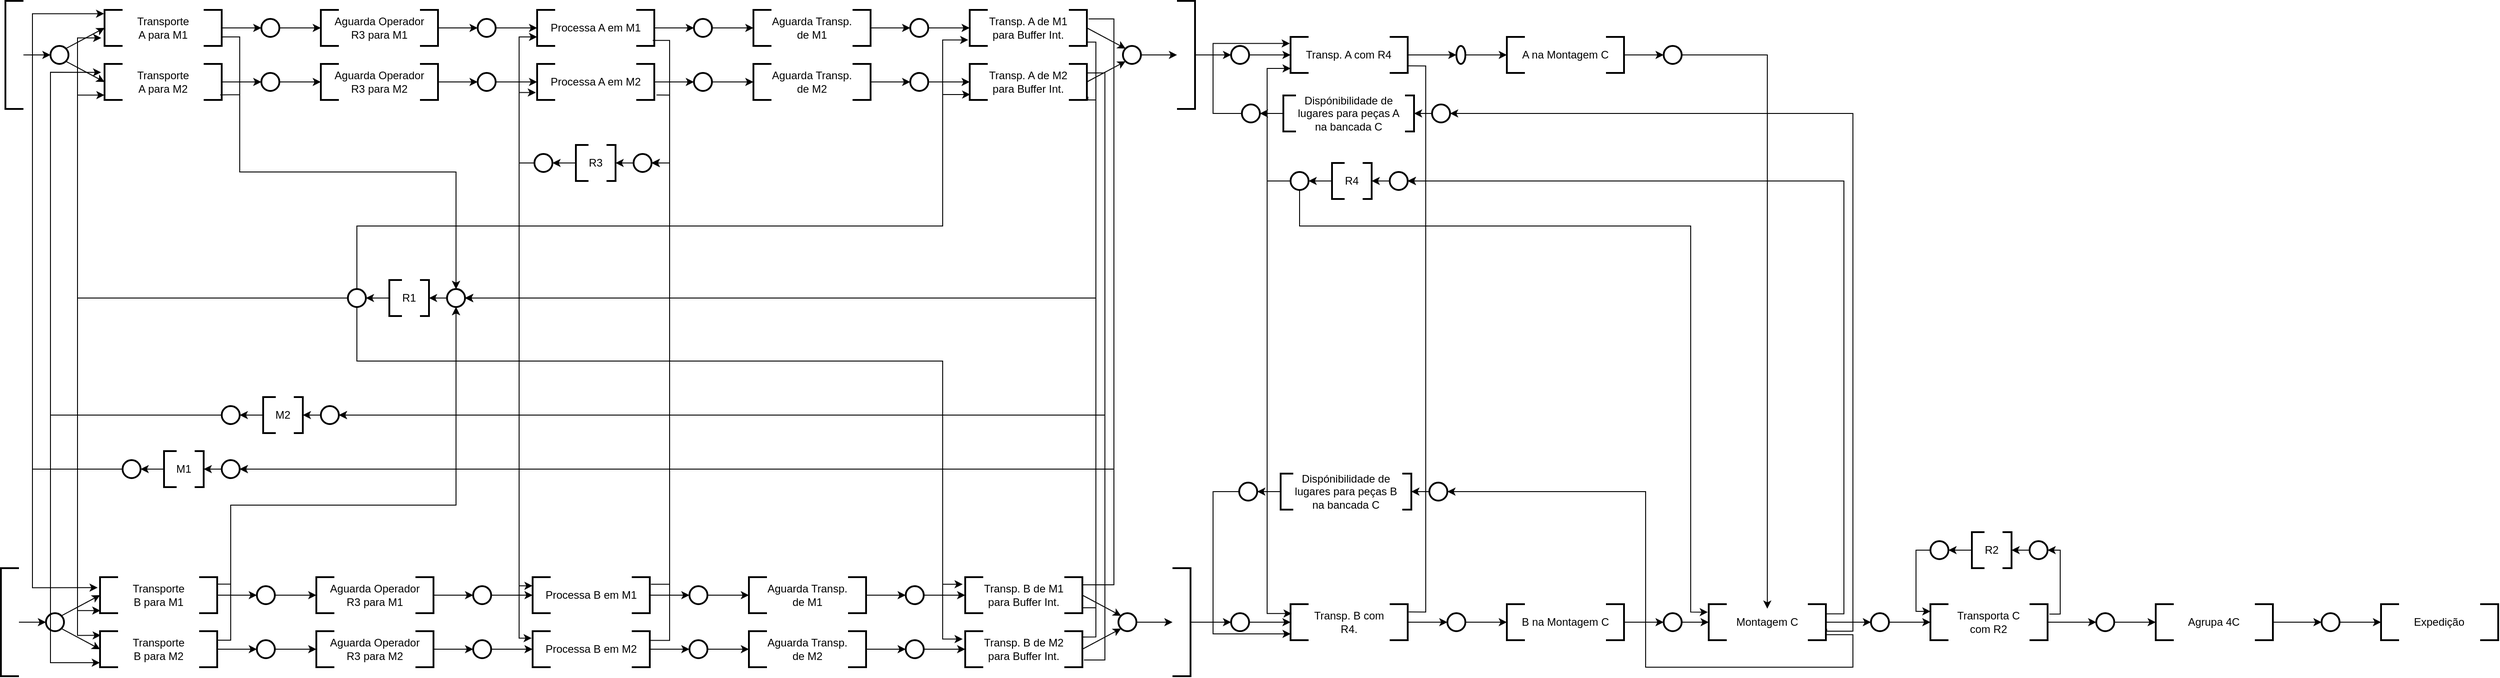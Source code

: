<mxfile version="27.0.9">
  <diagram name="Página-1" id="NOMOCVOsHvcZpMwaCRfu">
    <mxGraphModel dx="2194" dy="1143" grid="1" gridSize="10" guides="1" tooltips="1" connect="1" arrows="1" fold="1" page="1" pageScale="1" pageWidth="827" pageHeight="1169" math="0" shadow="0">
      <root>
        <mxCell id="0" />
        <mxCell id="1" parent="0" />
        <mxCell id="GtXU6dHNhBmxQdOW3CHT-3" value="" style="edgeStyle=orthogonalEdgeStyle;rounded=0;orthogonalLoop=1;jettySize=auto;html=1;" edge="1" parent="1" source="GtXU6dHNhBmxQdOW3CHT-1" target="GtXU6dHNhBmxQdOW3CHT-2">
          <mxGeometry relative="1" as="geometry" />
        </mxCell>
        <mxCell id="GtXU6dHNhBmxQdOW3CHT-1" value="" style="strokeWidth=2;html=1;shape=mxgraph.flowchart.annotation_1;align=left;pointerEvents=1;" vertex="1" parent="1">
          <mxGeometry x="110" y="40" width="20" height="120" as="geometry" />
        </mxCell>
        <mxCell id="GtXU6dHNhBmxQdOW3CHT-2" value="" style="ellipse;whiteSpace=wrap;html=1;align=left;strokeWidth=2;pointerEvents=1;" vertex="1" parent="1">
          <mxGeometry x="160" y="90" width="20" height="20" as="geometry" />
        </mxCell>
        <mxCell id="GtXU6dHNhBmxQdOW3CHT-4" value="" style="strokeWidth=2;html=1;shape=mxgraph.flowchart.annotation_1;align=left;pointerEvents=1;" vertex="1" parent="1">
          <mxGeometry x="220" y="50" width="20" height="40" as="geometry" />
        </mxCell>
        <mxCell id="GtXU6dHNhBmxQdOW3CHT-5" value="" style="strokeWidth=2;html=1;shape=mxgraph.flowchart.annotation_1;align=left;pointerEvents=1;" vertex="1" parent="1">
          <mxGeometry x="220" y="110" width="20" height="40" as="geometry" />
        </mxCell>
        <mxCell id="GtXU6dHNhBmxQdOW3CHT-6" value="" style="endArrow=classic;html=1;rounded=0;exitX=1;exitY=0;exitDx=0;exitDy=0;entryX=0;entryY=0.5;entryDx=0;entryDy=0;entryPerimeter=0;" edge="1" parent="1" source="GtXU6dHNhBmxQdOW3CHT-2" target="GtXU6dHNhBmxQdOW3CHT-4">
          <mxGeometry width="50" height="50" relative="1" as="geometry">
            <mxPoint x="160" y="70" as="sourcePoint" />
            <mxPoint x="210" y="20" as="targetPoint" />
          </mxGeometry>
        </mxCell>
        <mxCell id="GtXU6dHNhBmxQdOW3CHT-102" style="edgeStyle=orthogonalEdgeStyle;rounded=0;orthogonalLoop=1;jettySize=auto;html=1;entryX=0.5;entryY=0;entryDx=0;entryDy=0;strokeColor=light-dark(#000000,#0CCEFF);exitX=-0.031;exitY=0.223;exitDx=0;exitDy=0;exitPerimeter=0;" edge="1" parent="1" source="GtXU6dHNhBmxQdOW3CHT-8" target="GtXU6dHNhBmxQdOW3CHT-95">
          <mxGeometry relative="1" as="geometry">
            <Array as="points">
              <mxPoint x="351" y="80" />
              <mxPoint x="370" y="80" />
              <mxPoint x="370" y="230" />
              <mxPoint x="610" y="230" />
            </Array>
          </mxGeometry>
        </mxCell>
        <mxCell id="GtXU6dHNhBmxQdOW3CHT-8" value="" style="strokeWidth=2;html=1;shape=mxgraph.flowchart.annotation_1;align=left;pointerEvents=1;rotation=-180;" vertex="1" parent="1">
          <mxGeometry x="330" y="50" width="20" height="40" as="geometry" />
        </mxCell>
        <mxCell id="GtXU6dHNhBmxQdOW3CHT-7" value="" style="endArrow=classic;html=1;rounded=0;entryX=0;entryY=0.5;entryDx=0;entryDy=0;entryPerimeter=0;exitX=1;exitY=1;exitDx=0;exitDy=0;" edge="1" parent="1" source="GtXU6dHNhBmxQdOW3CHT-2" target="GtXU6dHNhBmxQdOW3CHT-5">
          <mxGeometry width="50" height="50" relative="1" as="geometry">
            <mxPoint x="160" y="230" as="sourcePoint" />
            <mxPoint x="210" y="180" as="targetPoint" />
          </mxGeometry>
        </mxCell>
        <mxCell id="GtXU6dHNhBmxQdOW3CHT-103" style="edgeStyle=orthogonalEdgeStyle;rounded=0;orthogonalLoop=1;jettySize=auto;html=1;entryX=0.5;entryY=0;entryDx=0;entryDy=0;exitX=0.083;exitY=0.142;exitDx=0;exitDy=0;exitPerimeter=0;strokeColor=light-dark(#000000,#0CCEFF);" edge="1" parent="1" source="GtXU6dHNhBmxQdOW3CHT-9" target="GtXU6dHNhBmxQdOW3CHT-95">
          <mxGeometry relative="1" as="geometry">
            <Array as="points">
              <mxPoint x="370" y="144" />
              <mxPoint x="370" y="230" />
              <mxPoint x="610" y="230" />
            </Array>
          </mxGeometry>
        </mxCell>
        <mxCell id="GtXU6dHNhBmxQdOW3CHT-9" value="" style="strokeWidth=2;html=1;shape=mxgraph.flowchart.annotation_1;align=left;pointerEvents=1;rotation=-180;" vertex="1" parent="1">
          <mxGeometry x="330" y="110" width="20" height="40" as="geometry" />
        </mxCell>
        <mxCell id="GtXU6dHNhBmxQdOW3CHT-10" value="Transporte A para M1" style="text;html=1;align=center;verticalAlign=middle;whiteSpace=wrap;rounded=0;" vertex="1" parent="1">
          <mxGeometry x="250" y="55" width="70" height="30" as="geometry" />
        </mxCell>
        <mxCell id="GtXU6dHNhBmxQdOW3CHT-11" value="Transporte A para M2" style="text;html=1;align=center;verticalAlign=middle;whiteSpace=wrap;rounded=0;" vertex="1" parent="1">
          <mxGeometry x="250" y="115" width="70" height="30" as="geometry" />
        </mxCell>
        <mxCell id="GtXU6dHNhBmxQdOW3CHT-12" value="" style="edgeStyle=orthogonalEdgeStyle;rounded=0;orthogonalLoop=1;jettySize=auto;html=1;exitX=0;exitY=0.5;exitDx=0;exitDy=0;exitPerimeter=0;" edge="1" parent="1" target="GtXU6dHNhBmxQdOW3CHT-13" source="GtXU6dHNhBmxQdOW3CHT-9">
          <mxGeometry relative="1" as="geometry">
            <mxPoint x="360" y="130" as="sourcePoint" />
          </mxGeometry>
        </mxCell>
        <mxCell id="GtXU6dHNhBmxQdOW3CHT-13" value="" style="ellipse;whiteSpace=wrap;html=1;align=left;strokeWidth=2;pointerEvents=1;" vertex="1" parent="1">
          <mxGeometry x="394" y="120" width="20" height="20" as="geometry" />
        </mxCell>
        <mxCell id="GtXU6dHNhBmxQdOW3CHT-14" value="" style="edgeStyle=orthogonalEdgeStyle;rounded=0;orthogonalLoop=1;jettySize=auto;html=1;exitX=0;exitY=0.5;exitDx=0;exitDy=0;exitPerimeter=0;" edge="1" parent="1" target="GtXU6dHNhBmxQdOW3CHT-15" source="GtXU6dHNhBmxQdOW3CHT-8">
          <mxGeometry relative="1" as="geometry">
            <mxPoint x="360" y="70" as="sourcePoint" />
          </mxGeometry>
        </mxCell>
        <mxCell id="GtXU6dHNhBmxQdOW3CHT-15" value="" style="ellipse;whiteSpace=wrap;html=1;align=left;strokeWidth=2;pointerEvents=1;" vertex="1" parent="1">
          <mxGeometry x="394" y="60" width="20" height="20" as="geometry" />
        </mxCell>
        <mxCell id="GtXU6dHNhBmxQdOW3CHT-16" value="" style="edgeStyle=orthogonalEdgeStyle;rounded=0;orthogonalLoop=1;jettySize=auto;html=1;exitX=1;exitY=0.5;exitDx=0;exitDy=0;entryX=0;entryY=0.5;entryDx=0;entryDy=0;entryPerimeter=0;" edge="1" parent="1" source="GtXU6dHNhBmxQdOW3CHT-15" target="GtXU6dHNhBmxQdOW3CHT-18">
          <mxGeometry relative="1" as="geometry">
            <mxPoint x="460" y="150" as="sourcePoint" />
            <mxPoint x="460" y="70" as="targetPoint" />
          </mxGeometry>
        </mxCell>
        <mxCell id="GtXU6dHNhBmxQdOW3CHT-17" value="" style="edgeStyle=orthogonalEdgeStyle;rounded=0;orthogonalLoop=1;jettySize=auto;html=1;exitX=1;exitY=0.5;exitDx=0;exitDy=0;entryX=0;entryY=0.5;entryDx=0;entryDy=0;entryPerimeter=0;" edge="1" parent="1" source="GtXU6dHNhBmxQdOW3CHT-13" target="GtXU6dHNhBmxQdOW3CHT-19">
          <mxGeometry relative="1" as="geometry">
            <mxPoint x="440" y="70" as="sourcePoint" />
            <mxPoint x="460" y="130" as="targetPoint" />
          </mxGeometry>
        </mxCell>
        <mxCell id="GtXU6dHNhBmxQdOW3CHT-18" value="" style="strokeWidth=2;html=1;shape=mxgraph.flowchart.annotation_1;align=left;pointerEvents=1;" vertex="1" parent="1">
          <mxGeometry x="460" y="50" width="20" height="40" as="geometry" />
        </mxCell>
        <mxCell id="GtXU6dHNhBmxQdOW3CHT-19" value="" style="strokeWidth=2;html=1;shape=mxgraph.flowchart.annotation_1;align=left;pointerEvents=1;" vertex="1" parent="1">
          <mxGeometry x="460" y="110" width="20" height="40" as="geometry" />
        </mxCell>
        <mxCell id="GtXU6dHNhBmxQdOW3CHT-20" value="" style="strokeWidth=2;html=1;shape=mxgraph.flowchart.annotation_1;align=left;pointerEvents=1;rotation=-180;" vertex="1" parent="1">
          <mxGeometry x="570" y="50" width="20" height="40" as="geometry" />
        </mxCell>
        <mxCell id="GtXU6dHNhBmxQdOW3CHT-21" value="" style="strokeWidth=2;html=1;shape=mxgraph.flowchart.annotation_1;align=left;pointerEvents=1;rotation=-180;" vertex="1" parent="1">
          <mxGeometry x="570" y="110" width="20" height="40" as="geometry" />
        </mxCell>
        <mxCell id="GtXU6dHNhBmxQdOW3CHT-22" value="Aguarda Operador R3 para M1" style="text;html=1;align=center;verticalAlign=middle;whiteSpace=wrap;rounded=0;" vertex="1" parent="1">
          <mxGeometry x="470" y="55" width="110" height="30" as="geometry" />
        </mxCell>
        <mxCell id="GtXU6dHNhBmxQdOW3CHT-23" value="Aguarda Operador R3 para M2" style="text;html=1;align=center;verticalAlign=middle;whiteSpace=wrap;rounded=0;" vertex="1" parent="1">
          <mxGeometry x="470" y="115" width="110" height="30" as="geometry" />
        </mxCell>
        <mxCell id="GtXU6dHNhBmxQdOW3CHT-24" value="" style="edgeStyle=orthogonalEdgeStyle;rounded=0;orthogonalLoop=1;jettySize=auto;html=1;exitX=0;exitY=0.5;exitDx=0;exitDy=0;exitPerimeter=0;" edge="1" parent="1" source="GtXU6dHNhBmxQdOW3CHT-21" target="GtXU6dHNhBmxQdOW3CHT-25">
          <mxGeometry relative="1" as="geometry">
            <mxPoint x="600" y="130" as="sourcePoint" />
          </mxGeometry>
        </mxCell>
        <mxCell id="GtXU6dHNhBmxQdOW3CHT-25" value="" style="ellipse;whiteSpace=wrap;html=1;align=left;strokeWidth=2;pointerEvents=1;" vertex="1" parent="1">
          <mxGeometry x="634" y="120" width="20" height="20" as="geometry" />
        </mxCell>
        <mxCell id="GtXU6dHNhBmxQdOW3CHT-26" value="" style="edgeStyle=orthogonalEdgeStyle;rounded=0;orthogonalLoop=1;jettySize=auto;html=1;exitX=0;exitY=0.5;exitDx=0;exitDy=0;exitPerimeter=0;" edge="1" parent="1" source="GtXU6dHNhBmxQdOW3CHT-20" target="GtXU6dHNhBmxQdOW3CHT-27">
          <mxGeometry relative="1" as="geometry">
            <mxPoint x="600" y="70" as="sourcePoint" />
          </mxGeometry>
        </mxCell>
        <mxCell id="GtXU6dHNhBmxQdOW3CHT-27" value="" style="ellipse;whiteSpace=wrap;html=1;align=left;strokeWidth=2;pointerEvents=1;" vertex="1" parent="1">
          <mxGeometry x="634" y="60" width="20" height="20" as="geometry" />
        </mxCell>
        <mxCell id="GtXU6dHNhBmxQdOW3CHT-28" value="" style="edgeStyle=orthogonalEdgeStyle;rounded=0;orthogonalLoop=1;jettySize=auto;html=1;exitX=1;exitY=0.5;exitDx=0;exitDy=0;entryX=0;entryY=0.5;entryDx=0;entryDy=0;entryPerimeter=0;" edge="1" parent="1" source="GtXU6dHNhBmxQdOW3CHT-27" target="GtXU6dHNhBmxQdOW3CHT-30">
          <mxGeometry relative="1" as="geometry">
            <mxPoint x="700" y="150" as="sourcePoint" />
            <mxPoint x="700" y="70" as="targetPoint" />
          </mxGeometry>
        </mxCell>
        <mxCell id="GtXU6dHNhBmxQdOW3CHT-29" value="" style="edgeStyle=orthogonalEdgeStyle;rounded=0;orthogonalLoop=1;jettySize=auto;html=1;exitX=1;exitY=0.5;exitDx=0;exitDy=0;entryX=0;entryY=0.5;entryDx=0;entryDy=0;entryPerimeter=0;" edge="1" parent="1" source="GtXU6dHNhBmxQdOW3CHT-25" target="GtXU6dHNhBmxQdOW3CHT-31">
          <mxGeometry relative="1" as="geometry">
            <mxPoint x="680" y="70" as="sourcePoint" />
            <mxPoint x="700" y="130" as="targetPoint" />
          </mxGeometry>
        </mxCell>
        <mxCell id="GtXU6dHNhBmxQdOW3CHT-30" value="" style="strokeWidth=2;html=1;shape=mxgraph.flowchart.annotation_1;align=left;pointerEvents=1;" vertex="1" parent="1">
          <mxGeometry x="700" y="50" width="20" height="40" as="geometry" />
        </mxCell>
        <mxCell id="GtXU6dHNhBmxQdOW3CHT-31" value="" style="strokeWidth=2;html=1;shape=mxgraph.flowchart.annotation_1;align=left;pointerEvents=1;" vertex="1" parent="1">
          <mxGeometry x="700" y="110" width="20" height="40" as="geometry" />
        </mxCell>
        <mxCell id="GtXU6dHNhBmxQdOW3CHT-115" style="edgeStyle=orthogonalEdgeStyle;rounded=0;orthogonalLoop=1;jettySize=auto;html=1;entryX=1;entryY=0.5;entryDx=0;entryDy=0;exitX=0.086;exitY=0.153;exitDx=0;exitDy=0;exitPerimeter=0;strokeColor=light-dark(#000000,#BF0FFF);" edge="1" parent="1" source="GtXU6dHNhBmxQdOW3CHT-32" target="GtXU6dHNhBmxQdOW3CHT-110">
          <mxGeometry relative="1" as="geometry">
            <Array as="points">
              <mxPoint x="847" y="84" />
              <mxPoint x="847" y="220" />
            </Array>
          </mxGeometry>
        </mxCell>
        <mxCell id="GtXU6dHNhBmxQdOW3CHT-32" value="" style="strokeWidth=2;html=1;shape=mxgraph.flowchart.annotation_1;align=left;pointerEvents=1;rotation=-180;" vertex="1" parent="1">
          <mxGeometry x="810" y="50" width="20" height="40" as="geometry" />
        </mxCell>
        <mxCell id="GtXU6dHNhBmxQdOW3CHT-33" value="" style="strokeWidth=2;html=1;shape=mxgraph.flowchart.annotation_1;align=left;pointerEvents=1;rotation=-180;" vertex="1" parent="1">
          <mxGeometry x="810" y="110" width="20" height="40" as="geometry" />
        </mxCell>
        <mxCell id="GtXU6dHNhBmxQdOW3CHT-34" value="Processa A em M1" style="text;html=1;align=center;verticalAlign=middle;whiteSpace=wrap;rounded=0;" vertex="1" parent="1">
          <mxGeometry x="710" y="55" width="110" height="30" as="geometry" />
        </mxCell>
        <mxCell id="GtXU6dHNhBmxQdOW3CHT-116" style="edgeStyle=orthogonalEdgeStyle;rounded=0;orthogonalLoop=1;jettySize=auto;html=1;entryX=1;entryY=0.5;entryDx=0;entryDy=0;exitX=-0.121;exitY=0.136;exitDx=0;exitDy=0;exitPerimeter=0;strokeColor=light-dark(#000000,#BF0FFF);" edge="1" parent="1" source="GtXU6dHNhBmxQdOW3CHT-33" target="GtXU6dHNhBmxQdOW3CHT-110">
          <mxGeometry relative="1" as="geometry">
            <Array as="points">
              <mxPoint x="847" y="145" />
              <mxPoint x="847" y="220" />
            </Array>
          </mxGeometry>
        </mxCell>
        <mxCell id="GtXU6dHNhBmxQdOW3CHT-35" value="Processa A em M2" style="text;html=1;align=center;verticalAlign=middle;whiteSpace=wrap;rounded=0;" vertex="1" parent="1">
          <mxGeometry x="710" y="115" width="110" height="30" as="geometry" />
        </mxCell>
        <mxCell id="GtXU6dHNhBmxQdOW3CHT-36" value="" style="edgeStyle=orthogonalEdgeStyle;rounded=0;orthogonalLoop=1;jettySize=auto;html=1;exitX=0;exitY=0.5;exitDx=0;exitDy=0;exitPerimeter=0;" edge="1" parent="1" source="GtXU6dHNhBmxQdOW3CHT-33" target="GtXU6dHNhBmxQdOW3CHT-37">
          <mxGeometry relative="1" as="geometry">
            <mxPoint x="840" y="130" as="sourcePoint" />
          </mxGeometry>
        </mxCell>
        <mxCell id="GtXU6dHNhBmxQdOW3CHT-37" value="" style="ellipse;whiteSpace=wrap;html=1;align=left;strokeWidth=2;pointerEvents=1;" vertex="1" parent="1">
          <mxGeometry x="874" y="120" width="20" height="20" as="geometry" />
        </mxCell>
        <mxCell id="GtXU6dHNhBmxQdOW3CHT-38" value="" style="edgeStyle=orthogonalEdgeStyle;rounded=0;orthogonalLoop=1;jettySize=auto;html=1;exitX=0;exitY=0.5;exitDx=0;exitDy=0;exitPerimeter=0;" edge="1" parent="1" source="GtXU6dHNhBmxQdOW3CHT-32" target="GtXU6dHNhBmxQdOW3CHT-39">
          <mxGeometry relative="1" as="geometry">
            <mxPoint x="840" y="70" as="sourcePoint" />
          </mxGeometry>
        </mxCell>
        <mxCell id="GtXU6dHNhBmxQdOW3CHT-39" value="" style="ellipse;whiteSpace=wrap;html=1;align=left;strokeWidth=2;pointerEvents=1;" vertex="1" parent="1">
          <mxGeometry x="874" y="60" width="20" height="20" as="geometry" />
        </mxCell>
        <mxCell id="GtXU6dHNhBmxQdOW3CHT-40" value="" style="edgeStyle=orthogonalEdgeStyle;rounded=0;orthogonalLoop=1;jettySize=auto;html=1;exitX=1;exitY=0.5;exitDx=0;exitDy=0;entryX=0;entryY=0.5;entryDx=0;entryDy=0;entryPerimeter=0;" edge="1" parent="1" source="GtXU6dHNhBmxQdOW3CHT-39" target="GtXU6dHNhBmxQdOW3CHT-43">
          <mxGeometry relative="1" as="geometry">
            <mxPoint x="940" y="150" as="sourcePoint" />
            <mxPoint x="940" y="70" as="targetPoint" />
          </mxGeometry>
        </mxCell>
        <mxCell id="GtXU6dHNhBmxQdOW3CHT-41" value="" style="edgeStyle=orthogonalEdgeStyle;rounded=0;orthogonalLoop=1;jettySize=auto;html=1;exitX=1;exitY=0.5;exitDx=0;exitDy=0;entryX=0;entryY=0.5;entryDx=0;entryDy=0;entryPerimeter=0;" edge="1" parent="1" source="GtXU6dHNhBmxQdOW3CHT-37" target="GtXU6dHNhBmxQdOW3CHT-44">
          <mxGeometry relative="1" as="geometry">
            <mxPoint x="920" y="70" as="sourcePoint" />
            <mxPoint x="940" y="130" as="targetPoint" />
          </mxGeometry>
        </mxCell>
        <mxCell id="GtXU6dHNhBmxQdOW3CHT-43" value="" style="strokeWidth=2;html=1;shape=mxgraph.flowchart.annotation_1;align=left;pointerEvents=1;" vertex="1" parent="1">
          <mxGeometry x="940" y="50" width="20" height="40" as="geometry" />
        </mxCell>
        <mxCell id="GtXU6dHNhBmxQdOW3CHT-44" value="" style="strokeWidth=2;html=1;shape=mxgraph.flowchart.annotation_1;align=left;pointerEvents=1;" vertex="1" parent="1">
          <mxGeometry x="940" y="110" width="20" height="40" as="geometry" />
        </mxCell>
        <mxCell id="GtXU6dHNhBmxQdOW3CHT-45" value="" style="strokeWidth=2;html=1;shape=mxgraph.flowchart.annotation_1;align=left;pointerEvents=1;rotation=-180;" vertex="1" parent="1">
          <mxGeometry x="1050" y="50" width="20" height="40" as="geometry" />
        </mxCell>
        <mxCell id="GtXU6dHNhBmxQdOW3CHT-46" value="" style="strokeWidth=2;html=1;shape=mxgraph.flowchart.annotation_1;align=left;pointerEvents=1;rotation=-180;" vertex="1" parent="1">
          <mxGeometry x="1050" y="110" width="20" height="40" as="geometry" />
        </mxCell>
        <mxCell id="GtXU6dHNhBmxQdOW3CHT-47" value="Aguarda Transp. de M1" style="text;html=1;align=center;verticalAlign=middle;whiteSpace=wrap;rounded=0;" vertex="1" parent="1">
          <mxGeometry x="955" y="55" width="100" height="30" as="geometry" />
        </mxCell>
        <mxCell id="GtXU6dHNhBmxQdOW3CHT-48" value="Aguarda Transp. de M2" style="text;html=1;align=center;verticalAlign=middle;whiteSpace=wrap;rounded=0;" vertex="1" parent="1">
          <mxGeometry x="955" y="115" width="100" height="30" as="geometry" />
        </mxCell>
        <mxCell id="GtXU6dHNhBmxQdOW3CHT-49" value="" style="edgeStyle=orthogonalEdgeStyle;rounded=0;orthogonalLoop=1;jettySize=auto;html=1;exitX=0;exitY=0.5;exitDx=0;exitDy=0;exitPerimeter=0;" edge="1" parent="1" source="GtXU6dHNhBmxQdOW3CHT-46" target="GtXU6dHNhBmxQdOW3CHT-50">
          <mxGeometry relative="1" as="geometry">
            <mxPoint x="1080" y="130" as="sourcePoint" />
          </mxGeometry>
        </mxCell>
        <mxCell id="GtXU6dHNhBmxQdOW3CHT-50" value="" style="ellipse;whiteSpace=wrap;html=1;align=left;strokeWidth=2;pointerEvents=1;" vertex="1" parent="1">
          <mxGeometry x="1114" y="120" width="20" height="20" as="geometry" />
        </mxCell>
        <mxCell id="GtXU6dHNhBmxQdOW3CHT-51" value="" style="edgeStyle=orthogonalEdgeStyle;rounded=0;orthogonalLoop=1;jettySize=auto;html=1;exitX=0;exitY=0.5;exitDx=0;exitDy=0;exitPerimeter=0;" edge="1" parent="1" source="GtXU6dHNhBmxQdOW3CHT-45" target="GtXU6dHNhBmxQdOW3CHT-52">
          <mxGeometry relative="1" as="geometry">
            <mxPoint x="1080" y="70" as="sourcePoint" />
          </mxGeometry>
        </mxCell>
        <mxCell id="GtXU6dHNhBmxQdOW3CHT-52" value="" style="ellipse;whiteSpace=wrap;html=1;align=left;strokeWidth=2;pointerEvents=1;" vertex="1" parent="1">
          <mxGeometry x="1114" y="60" width="20" height="20" as="geometry" />
        </mxCell>
        <mxCell id="GtXU6dHNhBmxQdOW3CHT-53" value="" style="edgeStyle=orthogonalEdgeStyle;rounded=0;orthogonalLoop=1;jettySize=auto;html=1;exitX=1;exitY=0.5;exitDx=0;exitDy=0;entryX=0;entryY=0.5;entryDx=0;entryDy=0;entryPerimeter=0;" edge="1" parent="1" source="GtXU6dHNhBmxQdOW3CHT-52" target="GtXU6dHNhBmxQdOW3CHT-55">
          <mxGeometry relative="1" as="geometry">
            <mxPoint x="1180" y="150" as="sourcePoint" />
            <mxPoint x="1180" y="70" as="targetPoint" />
          </mxGeometry>
        </mxCell>
        <mxCell id="GtXU6dHNhBmxQdOW3CHT-54" value="" style="edgeStyle=orthogonalEdgeStyle;rounded=0;orthogonalLoop=1;jettySize=auto;html=1;exitX=1;exitY=0.5;exitDx=0;exitDy=0;entryX=0;entryY=0.5;entryDx=0;entryDy=0;entryPerimeter=0;" edge="1" parent="1" source="GtXU6dHNhBmxQdOW3CHT-50" target="GtXU6dHNhBmxQdOW3CHT-56">
          <mxGeometry relative="1" as="geometry">
            <mxPoint x="1160" y="70" as="sourcePoint" />
            <mxPoint x="1180" y="130" as="targetPoint" />
          </mxGeometry>
        </mxCell>
        <mxCell id="GtXU6dHNhBmxQdOW3CHT-55" value="" style="strokeWidth=2;html=1;shape=mxgraph.flowchart.annotation_1;align=left;pointerEvents=1;" vertex="1" parent="1">
          <mxGeometry x="1180" y="50" width="20" height="40" as="geometry" />
        </mxCell>
        <mxCell id="GtXU6dHNhBmxQdOW3CHT-56" value="" style="strokeWidth=2;html=1;shape=mxgraph.flowchart.annotation_1;align=left;pointerEvents=1;" vertex="1" parent="1">
          <mxGeometry x="1180" y="110" width="20" height="40" as="geometry" />
        </mxCell>
        <mxCell id="GtXU6dHNhBmxQdOW3CHT-100" style="edgeStyle=orthogonalEdgeStyle;rounded=0;orthogonalLoop=1;jettySize=auto;html=1;entryX=1;entryY=0.5;entryDx=0;entryDy=0;strokeColor=light-dark(#000000,#0CCEFF);exitX=0.032;exitY=0.106;exitDx=0;exitDy=0;exitPerimeter=0;" edge="1" parent="1" source="GtXU6dHNhBmxQdOW3CHT-57" target="GtXU6dHNhBmxQdOW3CHT-95">
          <mxGeometry relative="1" as="geometry">
            <Array as="points">
              <mxPoint x="1320" y="86" />
              <mxPoint x="1320" y="370" />
            </Array>
          </mxGeometry>
        </mxCell>
        <mxCell id="GtXU6dHNhBmxQdOW3CHT-57" value="" style="strokeWidth=2;html=1;shape=mxgraph.flowchart.annotation_1;align=left;pointerEvents=1;rotation=-180;" vertex="1" parent="1">
          <mxGeometry x="1290" y="50" width="20" height="40" as="geometry" />
        </mxCell>
        <mxCell id="GtXU6dHNhBmxQdOW3CHT-90" style="edgeStyle=orthogonalEdgeStyle;rounded=0;orthogonalLoop=1;jettySize=auto;html=1;entryX=1;entryY=0.5;entryDx=0;entryDy=0;exitX=0.016;exitY=0.749;exitDx=0;exitDy=0;exitPerimeter=0;strokeColor=light-dark(#000000,#19FF00);" edge="1" parent="1" source="GtXU6dHNhBmxQdOW3CHT-58" target="GtXU6dHNhBmxQdOW3CHT-85">
          <mxGeometry relative="1" as="geometry">
            <Array as="points">
              <mxPoint x="1330" y="120" />
              <mxPoint x="1330" y="500" />
            </Array>
          </mxGeometry>
        </mxCell>
        <mxCell id="GtXU6dHNhBmxQdOW3CHT-101" style="edgeStyle=orthogonalEdgeStyle;rounded=0;orthogonalLoop=1;jettySize=auto;html=1;entryX=1;entryY=0.5;entryDx=0;entryDy=0;strokeColor=light-dark(#000000,#0CCEFF);exitX=-0.056;exitY=0.091;exitDx=0;exitDy=0;exitPerimeter=0;" edge="1" parent="1" source="GtXU6dHNhBmxQdOW3CHT-58" target="GtXU6dHNhBmxQdOW3CHT-95">
          <mxGeometry relative="1" as="geometry">
            <Array as="points">
              <mxPoint x="1311" y="150" />
              <mxPoint x="1320" y="150" />
              <mxPoint x="1320" y="370" />
            </Array>
          </mxGeometry>
        </mxCell>
        <mxCell id="GtXU6dHNhBmxQdOW3CHT-58" value="" style="strokeWidth=2;html=1;shape=mxgraph.flowchart.annotation_1;align=left;pointerEvents=1;rotation=-180;" vertex="1" parent="1">
          <mxGeometry x="1290" y="110" width="20" height="40" as="geometry" />
        </mxCell>
        <mxCell id="GtXU6dHNhBmxQdOW3CHT-80" style="edgeStyle=orthogonalEdgeStyle;rounded=0;orthogonalLoop=1;jettySize=auto;html=1;entryX=1;entryY=0.5;entryDx=0;entryDy=0;strokeColor=light-dark(#000000,#FF2B23);exitX=-0.097;exitY=0.749;exitDx=0;exitDy=0;exitPerimeter=0;" edge="1" parent="1" source="GtXU6dHNhBmxQdOW3CHT-57" target="GtXU6dHNhBmxQdOW3CHT-74">
          <mxGeometry relative="1" as="geometry">
            <Array as="points">
              <mxPoint x="1340" y="60" />
              <mxPoint x="1340" y="560" />
            </Array>
          </mxGeometry>
        </mxCell>
        <mxCell id="GtXU6dHNhBmxQdOW3CHT-59" value="Transp. A de M1 para Buffer Int." style="text;html=1;align=center;verticalAlign=middle;whiteSpace=wrap;rounded=0;" vertex="1" parent="1">
          <mxGeometry x="1195" y="55" width="100" height="30" as="geometry" />
        </mxCell>
        <mxCell id="GtXU6dHNhBmxQdOW3CHT-60" value="Transp. A de M2 para Buffer Int." style="text;html=1;align=center;verticalAlign=middle;whiteSpace=wrap;rounded=0;" vertex="1" parent="1">
          <mxGeometry x="1195" y="115" width="100" height="30" as="geometry" />
        </mxCell>
        <mxCell id="GtXU6dHNhBmxQdOW3CHT-63" value="" style="ellipse;whiteSpace=wrap;html=1;align=left;strokeWidth=2;pointerEvents=1;" vertex="1" parent="1">
          <mxGeometry x="1350" y="90" width="20" height="20" as="geometry" />
        </mxCell>
        <mxCell id="GtXU6dHNhBmxQdOW3CHT-64" value="" style="edgeStyle=orthogonalEdgeStyle;rounded=0;orthogonalLoop=1;jettySize=auto;html=1;exitX=1;exitY=0.5;exitDx=0;exitDy=0;entryX=1;entryY=0.5;entryDx=0;entryDy=0;entryPerimeter=0;" edge="1" parent="1" source="GtXU6dHNhBmxQdOW3CHT-63" target="GtXU6dHNhBmxQdOW3CHT-67">
          <mxGeometry relative="1" as="geometry">
            <mxPoint x="1426" y="40" as="sourcePoint" />
            <mxPoint x="1410" y="100" as="targetPoint" />
          </mxGeometry>
        </mxCell>
        <mxCell id="GtXU6dHNhBmxQdOW3CHT-65" value="" style="endArrow=classic;html=1;rounded=0;entryX=0;entryY=0;entryDx=0;entryDy=0;exitX=0;exitY=0.5;exitDx=0;exitDy=0;exitPerimeter=0;" edge="1" parent="1" source="GtXU6dHNhBmxQdOW3CHT-57" target="GtXU6dHNhBmxQdOW3CHT-63">
          <mxGeometry width="50" height="50" relative="1" as="geometry">
            <mxPoint x="1250" y="230" as="sourcePoint" />
            <mxPoint x="1300" y="180" as="targetPoint" />
          </mxGeometry>
        </mxCell>
        <mxCell id="GtXU6dHNhBmxQdOW3CHT-66" value="" style="endArrow=classic;html=1;rounded=0;entryX=0;entryY=1;entryDx=0;entryDy=0;exitX=0;exitY=0.5;exitDx=0;exitDy=0;exitPerimeter=0;" edge="1" parent="1" source="GtXU6dHNhBmxQdOW3CHT-58" target="GtXU6dHNhBmxQdOW3CHT-63">
          <mxGeometry width="50" height="50" relative="1" as="geometry">
            <mxPoint x="1250" y="230" as="sourcePoint" />
            <mxPoint x="1300" y="180" as="targetPoint" />
          </mxGeometry>
        </mxCell>
        <mxCell id="GtXU6dHNhBmxQdOW3CHT-67" value="" style="strokeWidth=2;html=1;shape=mxgraph.flowchart.annotation_1;align=left;pointerEvents=1;rotation=-180;" vertex="1" parent="1">
          <mxGeometry x="1410" y="40" width="20" height="120" as="geometry" />
        </mxCell>
        <mxCell id="GtXU6dHNhBmxQdOW3CHT-68" value="" style="ellipse;whiteSpace=wrap;html=1;align=left;strokeWidth=2;pointerEvents=1;strokeColor=light-dark(#000000,#FF0202);" vertex="1" parent="1">
          <mxGeometry x="240" y="550" width="20" height="20" as="geometry" />
        </mxCell>
        <mxCell id="GtXU6dHNhBmxQdOW3CHT-70" value="" style="strokeWidth=2;html=1;shape=mxgraph.flowchart.annotation_1;align=left;pointerEvents=1;strokeColor=light-dark(#000000,#FF0202);" vertex="1" parent="1">
          <mxGeometry x="286" y="540" width="14" height="40" as="geometry" />
        </mxCell>
        <mxCell id="GtXU6dHNhBmxQdOW3CHT-71" value="" style="strokeWidth=2;html=1;shape=mxgraph.flowchart.annotation_1;align=left;pointerEvents=1;rotation=-180;strokeColor=light-dark(#000000,#FF0202);" vertex="1" parent="1">
          <mxGeometry x="320" y="540" width="10" height="40" as="geometry" />
        </mxCell>
        <mxCell id="GtXU6dHNhBmxQdOW3CHT-72" value="M1" style="text;html=1;align=center;verticalAlign=middle;whiteSpace=wrap;rounded=0;strokeColor=none;fontColor=light-dark(#000000,#FF1414);" vertex="1" parent="1">
          <mxGeometry x="296" y="545" width="24" height="30" as="geometry" />
        </mxCell>
        <mxCell id="GtXU6dHNhBmxQdOW3CHT-74" value="" style="ellipse;whiteSpace=wrap;html=1;align=left;strokeWidth=2;pointerEvents=1;strokeColor=light-dark(#000000,#FF0202);" vertex="1" parent="1">
          <mxGeometry x="350" y="550" width="20" height="20" as="geometry" />
        </mxCell>
        <mxCell id="GtXU6dHNhBmxQdOW3CHT-76" style="edgeStyle=orthogonalEdgeStyle;rounded=0;orthogonalLoop=1;jettySize=auto;html=1;entryX=0;entryY=0.5;entryDx=0;entryDy=0;entryPerimeter=0;fontColor=light-dark(#000000,#FF0707);strokeColor=light-dark(#000000,#FF0202);" edge="1" parent="1" source="GtXU6dHNhBmxQdOW3CHT-74" target="GtXU6dHNhBmxQdOW3CHT-71">
          <mxGeometry relative="1" as="geometry" />
        </mxCell>
        <mxCell id="GtXU6dHNhBmxQdOW3CHT-78" value="" style="endArrow=classic;html=1;rounded=0;exitX=0;exitY=0.5;exitDx=0;exitDy=0;exitPerimeter=0;entryX=1;entryY=0.5;entryDx=0;entryDy=0;fontColor=light-dark(#000000,#FF0707);strokeColor=light-dark(#000000,#FF0202);" edge="1" parent="1" source="GtXU6dHNhBmxQdOW3CHT-70" target="GtXU6dHNhBmxQdOW3CHT-68">
          <mxGeometry width="50" height="50" relative="1" as="geometry">
            <mxPoint x="260" y="520" as="sourcePoint" />
            <mxPoint x="260" y="560" as="targetPoint" />
          </mxGeometry>
        </mxCell>
        <mxCell id="GtXU6dHNhBmxQdOW3CHT-79" style="edgeStyle=orthogonalEdgeStyle;rounded=0;orthogonalLoop=1;jettySize=auto;html=1;entryX=-0.022;entryY=0.106;entryDx=0;entryDy=0;entryPerimeter=0;fontColor=light-dark(#000000,#FF0F0F);labelBackgroundColor=light-dark(#FFFFFF,#FF2121);strokeColor=light-dark(#000000,#FF1414);exitX=0;exitY=0.5;exitDx=0;exitDy=0;" edge="1" parent="1" source="GtXU6dHNhBmxQdOW3CHT-68" target="GtXU6dHNhBmxQdOW3CHT-4">
          <mxGeometry relative="1" as="geometry">
            <Array as="points">
              <mxPoint x="140" y="560" />
              <mxPoint x="140" y="54" />
            </Array>
          </mxGeometry>
        </mxCell>
        <mxCell id="GtXU6dHNhBmxQdOW3CHT-81" value="" style="ellipse;whiteSpace=wrap;html=1;align=left;strokeWidth=2;pointerEvents=1;strokeColor=light-dark(#000000,#19FF00);" vertex="1" parent="1">
          <mxGeometry x="350" y="490" width="20" height="20" as="geometry" />
        </mxCell>
        <mxCell id="GtXU6dHNhBmxQdOW3CHT-82" value="" style="strokeWidth=2;html=1;shape=mxgraph.flowchart.annotation_1;align=left;pointerEvents=1;strokeColor=light-dark(#000000,#19FF00);" vertex="1" parent="1">
          <mxGeometry x="396" y="480" width="14" height="40" as="geometry" />
        </mxCell>
        <mxCell id="GtXU6dHNhBmxQdOW3CHT-83" value="" style="strokeWidth=2;html=1;shape=mxgraph.flowchart.annotation_1;align=left;pointerEvents=1;rotation=-180;strokeColor=light-dark(#000000,#19FF00);" vertex="1" parent="1">
          <mxGeometry x="430" y="480" width="10" height="40" as="geometry" />
        </mxCell>
        <mxCell id="GtXU6dHNhBmxQdOW3CHT-84" value="&lt;font style=&quot;color: light-dark(rgb(0, 0, 0), rgb(25, 255, 0));&quot;&gt;M2&lt;/font&gt;" style="text;html=1;align=center;verticalAlign=middle;whiteSpace=wrap;rounded=0;strokeColor=none;fontColor=light-dark(#000000,#FF1414);" vertex="1" parent="1">
          <mxGeometry x="406" y="485" width="24" height="30" as="geometry" />
        </mxCell>
        <mxCell id="GtXU6dHNhBmxQdOW3CHT-85" value="" style="ellipse;whiteSpace=wrap;html=1;align=left;strokeWidth=2;pointerEvents=1;strokeColor=light-dark(#000000,#19FF00);" vertex="1" parent="1">
          <mxGeometry x="460" y="490" width="20" height="20" as="geometry" />
        </mxCell>
        <mxCell id="GtXU6dHNhBmxQdOW3CHT-86" style="edgeStyle=orthogonalEdgeStyle;rounded=0;orthogonalLoop=1;jettySize=auto;html=1;entryX=0;entryY=0.5;entryDx=0;entryDy=0;entryPerimeter=0;fontColor=light-dark(#000000,#FF0707);strokeColor=light-dark(#000000,#19FF00);" edge="1" parent="1" source="GtXU6dHNhBmxQdOW3CHT-85" target="GtXU6dHNhBmxQdOW3CHT-83">
          <mxGeometry relative="1" as="geometry" />
        </mxCell>
        <mxCell id="GtXU6dHNhBmxQdOW3CHT-87" value="" style="endArrow=classic;html=1;rounded=0;exitX=0;exitY=0.5;exitDx=0;exitDy=0;exitPerimeter=0;entryX=1;entryY=0.5;entryDx=0;entryDy=0;fontColor=light-dark(#000000,#FF0707);strokeColor=light-dark(#000000,#19FF00);" edge="1" parent="1" source="GtXU6dHNhBmxQdOW3CHT-82" target="GtXU6dHNhBmxQdOW3CHT-81">
          <mxGeometry width="50" height="50" relative="1" as="geometry">
            <mxPoint x="370" y="460" as="sourcePoint" />
            <mxPoint x="370" y="500" as="targetPoint" />
          </mxGeometry>
        </mxCell>
        <mxCell id="GtXU6dHNhBmxQdOW3CHT-89" style="edgeStyle=orthogonalEdgeStyle;rounded=0;orthogonalLoop=1;jettySize=auto;html=1;entryX=-0.189;entryY=0.233;entryDx=0;entryDy=0;entryPerimeter=0;exitX=0;exitY=0.5;exitDx=0;exitDy=0;strokeColor=light-dark(#000000,#19FF00);" edge="1" parent="1" source="GtXU6dHNhBmxQdOW3CHT-81" target="GtXU6dHNhBmxQdOW3CHT-5">
          <mxGeometry relative="1" as="geometry">
            <Array as="points">
              <mxPoint x="160" y="500" />
              <mxPoint x="160" y="119" />
            </Array>
          </mxGeometry>
        </mxCell>
        <mxCell id="GtXU6dHNhBmxQdOW3CHT-91" value="" style="ellipse;whiteSpace=wrap;html=1;align=left;strokeWidth=2;pointerEvents=1;strokeColor=light-dark(#000000,#0CCEFF);" vertex="1" parent="1">
          <mxGeometry x="490" y="360" width="20" height="20" as="geometry" />
        </mxCell>
        <mxCell id="GtXU6dHNhBmxQdOW3CHT-92" value="" style="strokeWidth=2;html=1;shape=mxgraph.flowchart.annotation_1;align=left;pointerEvents=1;strokeColor=light-dark(#000000,#0CCEFF);" vertex="1" parent="1">
          <mxGeometry x="536" y="350" width="14" height="40" as="geometry" />
        </mxCell>
        <mxCell id="GtXU6dHNhBmxQdOW3CHT-93" value="" style="strokeWidth=2;html=1;shape=mxgraph.flowchart.annotation_1;align=left;pointerEvents=1;rotation=-180;strokeColor=light-dark(#000000,#0CCEFF);" vertex="1" parent="1">
          <mxGeometry x="570" y="350" width="10" height="40" as="geometry" />
        </mxCell>
        <mxCell id="GtXU6dHNhBmxQdOW3CHT-94" value="&lt;font style=&quot;color: light-dark(rgb(0, 0, 0), rgb(12, 206, 255));&quot;&gt;R1&lt;/font&gt;" style="text;html=1;align=center;verticalAlign=middle;whiteSpace=wrap;rounded=0;strokeColor=none;fontColor=light-dark(#000000,#FF1414);" vertex="1" parent="1">
          <mxGeometry x="546" y="355" width="24" height="30" as="geometry" />
        </mxCell>
        <mxCell id="GtXU6dHNhBmxQdOW3CHT-95" value="" style="ellipse;whiteSpace=wrap;html=1;align=left;strokeWidth=2;pointerEvents=1;strokeColor=light-dark(#000000,#0CCEFF);" vertex="1" parent="1">
          <mxGeometry x="600" y="360" width="20" height="20" as="geometry" />
        </mxCell>
        <mxCell id="GtXU6dHNhBmxQdOW3CHT-96" style="edgeStyle=orthogonalEdgeStyle;rounded=0;orthogonalLoop=1;jettySize=auto;html=1;entryX=0;entryY=0.5;entryDx=0;entryDy=0;entryPerimeter=0;fontColor=light-dark(#000000,#FF0707);strokeColor=light-dark(#000000,#0CCEFF);" edge="1" parent="1" source="GtXU6dHNhBmxQdOW3CHT-95" target="GtXU6dHNhBmxQdOW3CHT-93">
          <mxGeometry relative="1" as="geometry" />
        </mxCell>
        <mxCell id="GtXU6dHNhBmxQdOW3CHT-97" value="" style="endArrow=classic;html=1;rounded=0;exitX=0;exitY=0.5;exitDx=0;exitDy=0;exitPerimeter=0;entryX=1;entryY=0.5;entryDx=0;entryDy=0;fontColor=light-dark(#000000,#FF0707);strokeColor=light-dark(#000000,#0CCEFF);" edge="1" parent="1" source="GtXU6dHNhBmxQdOW3CHT-92" target="GtXU6dHNhBmxQdOW3CHT-91">
          <mxGeometry width="50" height="50" relative="1" as="geometry">
            <mxPoint x="510" y="330" as="sourcePoint" />
            <mxPoint x="510" y="370" as="targetPoint" />
          </mxGeometry>
        </mxCell>
        <mxCell id="GtXU6dHNhBmxQdOW3CHT-98" style="edgeStyle=orthogonalEdgeStyle;rounded=0;orthogonalLoop=1;jettySize=auto;html=1;entryX=-0.182;entryY=0.778;entryDx=0;entryDy=0;entryPerimeter=0;strokeColor=light-dark(#000000,#0CCEFF);" edge="1" parent="1" source="GtXU6dHNhBmxQdOW3CHT-91" target="GtXU6dHNhBmxQdOW3CHT-4">
          <mxGeometry relative="1" as="geometry">
            <Array as="points">
              <mxPoint x="190" y="370" />
              <mxPoint x="190" y="81" />
            </Array>
          </mxGeometry>
        </mxCell>
        <mxCell id="GtXU6dHNhBmxQdOW3CHT-99" style="edgeStyle=orthogonalEdgeStyle;rounded=0;orthogonalLoop=1;jettySize=auto;html=1;entryX=-0.003;entryY=0.865;entryDx=0;entryDy=0;entryPerimeter=0;strokeColor=light-dark(#000000,#0CCEFF);" edge="1" parent="1" source="GtXU6dHNhBmxQdOW3CHT-91" target="GtXU6dHNhBmxQdOW3CHT-5">
          <mxGeometry relative="1" as="geometry">
            <Array as="points">
              <mxPoint x="190" y="370" />
              <mxPoint x="190" y="145" />
            </Array>
          </mxGeometry>
        </mxCell>
        <mxCell id="GtXU6dHNhBmxQdOW3CHT-104" style="edgeStyle=orthogonalEdgeStyle;rounded=0;orthogonalLoop=1;jettySize=auto;html=1;entryX=-0.08;entryY=0.834;entryDx=0;entryDy=0;entryPerimeter=0;strokeColor=light-dark(#000000,#0CCEFF);" edge="1" parent="1" target="GtXU6dHNhBmxQdOW3CHT-55">
          <mxGeometry relative="1" as="geometry">
            <mxPoint x="500" y="360" as="sourcePoint" />
            <Array as="points">
              <mxPoint x="500" y="290" />
              <mxPoint x="1150" y="290" />
              <mxPoint x="1150" y="83" />
            </Array>
          </mxGeometry>
        </mxCell>
        <mxCell id="GtXU6dHNhBmxQdOW3CHT-105" style="edgeStyle=orthogonalEdgeStyle;rounded=0;orthogonalLoop=1;jettySize=auto;html=1;entryX=0.03;entryY=0.849;entryDx=0;entryDy=0;entryPerimeter=0;strokeColor=light-dark(#000000,#0CCEFF);" edge="1" parent="1" source="GtXU6dHNhBmxQdOW3CHT-91" target="GtXU6dHNhBmxQdOW3CHT-56">
          <mxGeometry relative="1" as="geometry">
            <Array as="points">
              <mxPoint x="500" y="290" />
              <mxPoint x="1150" y="290" />
              <mxPoint x="1150" y="144" />
            </Array>
          </mxGeometry>
        </mxCell>
        <mxCell id="GtXU6dHNhBmxQdOW3CHT-106" value="" style="ellipse;whiteSpace=wrap;html=1;align=left;strokeWidth=2;pointerEvents=1;strokeColor=light-dark(#000000,#BF0FFF);" vertex="1" parent="1">
          <mxGeometry x="697" y="210" width="20" height="20" as="geometry" />
        </mxCell>
        <mxCell id="GtXU6dHNhBmxQdOW3CHT-107" value="" style="strokeWidth=2;html=1;shape=mxgraph.flowchart.annotation_1;align=left;pointerEvents=1;strokeColor=light-dark(#000000,#BF0FFF);" vertex="1" parent="1">
          <mxGeometry x="743" y="200" width="14" height="40" as="geometry" />
        </mxCell>
        <mxCell id="GtXU6dHNhBmxQdOW3CHT-108" value="" style="strokeWidth=2;html=1;shape=mxgraph.flowchart.annotation_1;align=left;pointerEvents=1;rotation=-180;strokeColor=light-dark(#000000,#BF0FFF);" vertex="1" parent="1">
          <mxGeometry x="777" y="200" width="10" height="40" as="geometry" />
        </mxCell>
        <mxCell id="GtXU6dHNhBmxQdOW3CHT-109" value="&lt;font style=&quot;color: light-dark(rgb(0, 0, 0), rgb(191, 15, 255));&quot;&gt;R3&lt;/font&gt;" style="text;html=1;align=center;verticalAlign=middle;whiteSpace=wrap;rounded=0;strokeColor=none;fontColor=light-dark(#000000,#FF1414);" vertex="1" parent="1">
          <mxGeometry x="753" y="205" width="24" height="30" as="geometry" />
        </mxCell>
        <mxCell id="GtXU6dHNhBmxQdOW3CHT-110" value="" style="ellipse;whiteSpace=wrap;html=1;align=left;strokeWidth=2;pointerEvents=1;strokeColor=light-dark(#000000,#BF0FFF);" vertex="1" parent="1">
          <mxGeometry x="807" y="210" width="20" height="20" as="geometry" />
        </mxCell>
        <mxCell id="GtXU6dHNhBmxQdOW3CHT-111" style="edgeStyle=orthogonalEdgeStyle;rounded=0;orthogonalLoop=1;jettySize=auto;html=1;entryX=0;entryY=0.5;entryDx=0;entryDy=0;entryPerimeter=0;fontColor=light-dark(#000000,#FF0707);strokeColor=light-dark(#000000,#BF0FFF);" edge="1" parent="1" source="GtXU6dHNhBmxQdOW3CHT-110" target="GtXU6dHNhBmxQdOW3CHT-108">
          <mxGeometry relative="1" as="geometry" />
        </mxCell>
        <mxCell id="GtXU6dHNhBmxQdOW3CHT-112" value="" style="endArrow=classic;html=1;rounded=0;exitX=0;exitY=0.5;exitDx=0;exitDy=0;exitPerimeter=0;entryX=1;entryY=0.5;entryDx=0;entryDy=0;fontColor=light-dark(#000000,#FF0707);strokeColor=light-dark(#000000,#BF0FFF);" edge="1" parent="1" source="GtXU6dHNhBmxQdOW3CHT-107" target="GtXU6dHNhBmxQdOW3CHT-106">
          <mxGeometry width="50" height="50" relative="1" as="geometry">
            <mxPoint x="717" y="180" as="sourcePoint" />
            <mxPoint x="717" y="220" as="targetPoint" />
          </mxGeometry>
        </mxCell>
        <mxCell id="GtXU6dHNhBmxQdOW3CHT-113" style="edgeStyle=orthogonalEdgeStyle;rounded=0;orthogonalLoop=1;jettySize=auto;html=1;entryX=0;entryY=0.75;entryDx=0;entryDy=0;entryPerimeter=0;strokeColor=light-dark(#000000,#BF0FFF);" edge="1" parent="1" source="GtXU6dHNhBmxQdOW3CHT-106" target="GtXU6dHNhBmxQdOW3CHT-30">
          <mxGeometry relative="1" as="geometry">
            <Array as="points">
              <mxPoint x="680" y="220" />
              <mxPoint x="680" y="80" />
            </Array>
          </mxGeometry>
        </mxCell>
        <mxCell id="GtXU6dHNhBmxQdOW3CHT-114" style="edgeStyle=orthogonalEdgeStyle;rounded=0;orthogonalLoop=1;jettySize=auto;html=1;entryX=-0.069;entryY=0.795;entryDx=0;entryDy=0;entryPerimeter=0;strokeColor=light-dark(#000000,#BF0FFF);" edge="1" parent="1" source="GtXU6dHNhBmxQdOW3CHT-106" target="GtXU6dHNhBmxQdOW3CHT-31">
          <mxGeometry relative="1" as="geometry">
            <Array as="points">
              <mxPoint x="680" y="220" />
              <mxPoint x="680" y="142" />
            </Array>
          </mxGeometry>
        </mxCell>
        <mxCell id="GtXU6dHNhBmxQdOW3CHT-117" value="" style="edgeStyle=orthogonalEdgeStyle;rounded=0;orthogonalLoop=1;jettySize=auto;html=1;" edge="1" parent="1" source="GtXU6dHNhBmxQdOW3CHT-118" target="GtXU6dHNhBmxQdOW3CHT-119">
          <mxGeometry relative="1" as="geometry" />
        </mxCell>
        <mxCell id="GtXU6dHNhBmxQdOW3CHT-118" value="" style="strokeWidth=2;html=1;shape=mxgraph.flowchart.annotation_1;align=left;pointerEvents=1;" vertex="1" parent="1">
          <mxGeometry x="105" y="670" width="20" height="120" as="geometry" />
        </mxCell>
        <mxCell id="GtXU6dHNhBmxQdOW3CHT-119" value="" style="ellipse;whiteSpace=wrap;html=1;align=left;strokeWidth=2;pointerEvents=1;" vertex="1" parent="1">
          <mxGeometry x="155" y="720" width="20" height="20" as="geometry" />
        </mxCell>
        <mxCell id="GtXU6dHNhBmxQdOW3CHT-120" value="" style="strokeWidth=2;html=1;shape=mxgraph.flowchart.annotation_1;align=left;pointerEvents=1;" vertex="1" parent="1">
          <mxGeometry x="215" y="680" width="20" height="40" as="geometry" />
        </mxCell>
        <mxCell id="GtXU6dHNhBmxQdOW3CHT-121" value="" style="strokeWidth=2;html=1;shape=mxgraph.flowchart.annotation_1;align=left;pointerEvents=1;" vertex="1" parent="1">
          <mxGeometry x="215" y="740" width="20" height="40" as="geometry" />
        </mxCell>
        <mxCell id="GtXU6dHNhBmxQdOW3CHT-122" value="" style="endArrow=classic;html=1;rounded=0;exitX=1;exitY=0;exitDx=0;exitDy=0;entryX=0;entryY=0.5;entryDx=0;entryDy=0;entryPerimeter=0;" edge="1" parent="1" source="GtXU6dHNhBmxQdOW3CHT-119" target="GtXU6dHNhBmxQdOW3CHT-120">
          <mxGeometry width="50" height="50" relative="1" as="geometry">
            <mxPoint x="155" y="700" as="sourcePoint" />
            <mxPoint x="205" y="650" as="targetPoint" />
          </mxGeometry>
        </mxCell>
        <mxCell id="GtXU6dHNhBmxQdOW3CHT-188" style="edgeStyle=orthogonalEdgeStyle;rounded=0;orthogonalLoop=1;jettySize=auto;html=1;entryX=0.5;entryY=1;entryDx=0;entryDy=0;exitX=-0.006;exitY=0.806;exitDx=0;exitDy=0;exitPerimeter=0;strokeColor=light-dark(#000000,#0CCEFF);" edge="1" parent="1" source="GtXU6dHNhBmxQdOW3CHT-123" target="GtXU6dHNhBmxQdOW3CHT-95">
          <mxGeometry relative="1" as="geometry">
            <Array as="points">
              <mxPoint x="360" y="688" />
              <mxPoint x="360" y="600" />
              <mxPoint x="610" y="600" />
            </Array>
          </mxGeometry>
        </mxCell>
        <mxCell id="GtXU6dHNhBmxQdOW3CHT-123" value="" style="strokeWidth=2;html=1;shape=mxgraph.flowchart.annotation_1;align=left;pointerEvents=1;rotation=-180;" vertex="1" parent="1">
          <mxGeometry x="325" y="680" width="20" height="40" as="geometry" />
        </mxCell>
        <mxCell id="GtXU6dHNhBmxQdOW3CHT-124" value="" style="endArrow=classic;html=1;rounded=0;entryX=0;entryY=0.5;entryDx=0;entryDy=0;entryPerimeter=0;exitX=1;exitY=1;exitDx=0;exitDy=0;" edge="1" parent="1" source="GtXU6dHNhBmxQdOW3CHT-119" target="GtXU6dHNhBmxQdOW3CHT-121">
          <mxGeometry width="50" height="50" relative="1" as="geometry">
            <mxPoint x="155" y="860" as="sourcePoint" />
            <mxPoint x="205" y="810" as="targetPoint" />
          </mxGeometry>
        </mxCell>
        <mxCell id="GtXU6dHNhBmxQdOW3CHT-189" style="edgeStyle=orthogonalEdgeStyle;rounded=0;orthogonalLoop=1;jettySize=auto;html=1;exitX=-0.05;exitY=0.75;exitDx=0;exitDy=0;exitPerimeter=0;strokeColor=light-dark(#000000,#0CCEFF);" edge="1" parent="1" source="GtXU6dHNhBmxQdOW3CHT-125">
          <mxGeometry relative="1" as="geometry">
            <mxPoint x="610" y="380" as="targetPoint" />
            <Array as="points">
              <mxPoint x="360" y="750" />
              <mxPoint x="360" y="600" />
              <mxPoint x="610" y="600" />
            </Array>
          </mxGeometry>
        </mxCell>
        <mxCell id="GtXU6dHNhBmxQdOW3CHT-125" value="" style="strokeWidth=2;html=1;shape=mxgraph.flowchart.annotation_1;align=left;pointerEvents=1;rotation=-180;" vertex="1" parent="1">
          <mxGeometry x="325" y="740" width="20" height="40" as="geometry" />
        </mxCell>
        <mxCell id="GtXU6dHNhBmxQdOW3CHT-126" value="Transporte B para M1" style="text;html=1;align=center;verticalAlign=middle;whiteSpace=wrap;rounded=0;" vertex="1" parent="1">
          <mxGeometry x="245" y="685" width="70" height="30" as="geometry" />
        </mxCell>
        <mxCell id="GtXU6dHNhBmxQdOW3CHT-127" value="Transporte B para M2" style="text;html=1;align=center;verticalAlign=middle;whiteSpace=wrap;rounded=0;" vertex="1" parent="1">
          <mxGeometry x="245" y="745" width="70" height="30" as="geometry" />
        </mxCell>
        <mxCell id="GtXU6dHNhBmxQdOW3CHT-128" value="" style="edgeStyle=orthogonalEdgeStyle;rounded=0;orthogonalLoop=1;jettySize=auto;html=1;exitX=0;exitY=0.5;exitDx=0;exitDy=0;exitPerimeter=0;" edge="1" parent="1" source="GtXU6dHNhBmxQdOW3CHT-125" target="GtXU6dHNhBmxQdOW3CHT-129">
          <mxGeometry relative="1" as="geometry">
            <mxPoint x="355" y="760" as="sourcePoint" />
          </mxGeometry>
        </mxCell>
        <mxCell id="GtXU6dHNhBmxQdOW3CHT-129" value="" style="ellipse;whiteSpace=wrap;html=1;align=left;strokeWidth=2;pointerEvents=1;" vertex="1" parent="1">
          <mxGeometry x="389" y="750" width="20" height="20" as="geometry" />
        </mxCell>
        <mxCell id="GtXU6dHNhBmxQdOW3CHT-130" value="" style="edgeStyle=orthogonalEdgeStyle;rounded=0;orthogonalLoop=1;jettySize=auto;html=1;exitX=0;exitY=0.5;exitDx=0;exitDy=0;exitPerimeter=0;" edge="1" parent="1" source="GtXU6dHNhBmxQdOW3CHT-123" target="GtXU6dHNhBmxQdOW3CHT-131">
          <mxGeometry relative="1" as="geometry">
            <mxPoint x="355" y="700" as="sourcePoint" />
          </mxGeometry>
        </mxCell>
        <mxCell id="GtXU6dHNhBmxQdOW3CHT-131" value="" style="ellipse;whiteSpace=wrap;html=1;align=left;strokeWidth=2;pointerEvents=1;" vertex="1" parent="1">
          <mxGeometry x="389" y="690" width="20" height="20" as="geometry" />
        </mxCell>
        <mxCell id="GtXU6dHNhBmxQdOW3CHT-132" value="" style="edgeStyle=orthogonalEdgeStyle;rounded=0;orthogonalLoop=1;jettySize=auto;html=1;exitX=1;exitY=0.5;exitDx=0;exitDy=0;entryX=0;entryY=0.5;entryDx=0;entryDy=0;entryPerimeter=0;" edge="1" parent="1" source="GtXU6dHNhBmxQdOW3CHT-131" target="GtXU6dHNhBmxQdOW3CHT-134">
          <mxGeometry relative="1" as="geometry">
            <mxPoint x="455" y="780" as="sourcePoint" />
            <mxPoint x="455" y="700" as="targetPoint" />
          </mxGeometry>
        </mxCell>
        <mxCell id="GtXU6dHNhBmxQdOW3CHT-133" value="" style="edgeStyle=orthogonalEdgeStyle;rounded=0;orthogonalLoop=1;jettySize=auto;html=1;exitX=1;exitY=0.5;exitDx=0;exitDy=0;entryX=0;entryY=0.5;entryDx=0;entryDy=0;entryPerimeter=0;" edge="1" parent="1" source="GtXU6dHNhBmxQdOW3CHT-129" target="GtXU6dHNhBmxQdOW3CHT-135">
          <mxGeometry relative="1" as="geometry">
            <mxPoint x="435" y="700" as="sourcePoint" />
            <mxPoint x="455" y="760" as="targetPoint" />
          </mxGeometry>
        </mxCell>
        <mxCell id="GtXU6dHNhBmxQdOW3CHT-134" value="" style="strokeWidth=2;html=1;shape=mxgraph.flowchart.annotation_1;align=left;pointerEvents=1;" vertex="1" parent="1">
          <mxGeometry x="455" y="680" width="20" height="40" as="geometry" />
        </mxCell>
        <mxCell id="GtXU6dHNhBmxQdOW3CHT-135" value="" style="strokeWidth=2;html=1;shape=mxgraph.flowchart.annotation_1;align=left;pointerEvents=1;" vertex="1" parent="1">
          <mxGeometry x="455" y="740" width="20" height="40" as="geometry" />
        </mxCell>
        <mxCell id="GtXU6dHNhBmxQdOW3CHT-136" value="" style="strokeWidth=2;html=1;shape=mxgraph.flowchart.annotation_1;align=left;pointerEvents=1;rotation=-180;" vertex="1" parent="1">
          <mxGeometry x="565" y="680" width="20" height="40" as="geometry" />
        </mxCell>
        <mxCell id="GtXU6dHNhBmxQdOW3CHT-137" value="" style="strokeWidth=2;html=1;shape=mxgraph.flowchart.annotation_1;align=left;pointerEvents=1;rotation=-180;" vertex="1" parent="1">
          <mxGeometry x="565" y="740" width="20" height="40" as="geometry" />
        </mxCell>
        <mxCell id="GtXU6dHNhBmxQdOW3CHT-138" value="Aguarda Operador R3 para M1" style="text;html=1;align=center;verticalAlign=middle;whiteSpace=wrap;rounded=0;" vertex="1" parent="1">
          <mxGeometry x="465" y="685" width="110" height="30" as="geometry" />
        </mxCell>
        <mxCell id="GtXU6dHNhBmxQdOW3CHT-139" value="Aguarda Operador R3 para M2" style="text;html=1;align=center;verticalAlign=middle;whiteSpace=wrap;rounded=0;" vertex="1" parent="1">
          <mxGeometry x="465" y="745" width="110" height="30" as="geometry" />
        </mxCell>
        <mxCell id="GtXU6dHNhBmxQdOW3CHT-140" value="" style="edgeStyle=orthogonalEdgeStyle;rounded=0;orthogonalLoop=1;jettySize=auto;html=1;exitX=0;exitY=0.5;exitDx=0;exitDy=0;exitPerimeter=0;" edge="1" parent="1" source="GtXU6dHNhBmxQdOW3CHT-137" target="GtXU6dHNhBmxQdOW3CHT-141">
          <mxGeometry relative="1" as="geometry">
            <mxPoint x="595" y="760" as="sourcePoint" />
          </mxGeometry>
        </mxCell>
        <mxCell id="GtXU6dHNhBmxQdOW3CHT-141" value="" style="ellipse;whiteSpace=wrap;html=1;align=left;strokeWidth=2;pointerEvents=1;" vertex="1" parent="1">
          <mxGeometry x="629" y="750" width="20" height="20" as="geometry" />
        </mxCell>
        <mxCell id="GtXU6dHNhBmxQdOW3CHT-142" value="" style="edgeStyle=orthogonalEdgeStyle;rounded=0;orthogonalLoop=1;jettySize=auto;html=1;exitX=0;exitY=0.5;exitDx=0;exitDy=0;exitPerimeter=0;" edge="1" parent="1" source="GtXU6dHNhBmxQdOW3CHT-136" target="GtXU6dHNhBmxQdOW3CHT-143">
          <mxGeometry relative="1" as="geometry">
            <mxPoint x="595" y="700" as="sourcePoint" />
          </mxGeometry>
        </mxCell>
        <mxCell id="GtXU6dHNhBmxQdOW3CHT-143" value="" style="ellipse;whiteSpace=wrap;html=1;align=left;strokeWidth=2;pointerEvents=1;" vertex="1" parent="1">
          <mxGeometry x="629" y="690" width="20" height="20" as="geometry" />
        </mxCell>
        <mxCell id="GtXU6dHNhBmxQdOW3CHT-144" value="" style="edgeStyle=orthogonalEdgeStyle;rounded=0;orthogonalLoop=1;jettySize=auto;html=1;exitX=1;exitY=0.5;exitDx=0;exitDy=0;entryX=0;entryY=0.5;entryDx=0;entryDy=0;entryPerimeter=0;" edge="1" parent="1" source="GtXU6dHNhBmxQdOW3CHT-143" target="GtXU6dHNhBmxQdOW3CHT-146">
          <mxGeometry relative="1" as="geometry">
            <mxPoint x="695" y="780" as="sourcePoint" />
            <mxPoint x="695" y="700" as="targetPoint" />
          </mxGeometry>
        </mxCell>
        <mxCell id="GtXU6dHNhBmxQdOW3CHT-145" value="" style="edgeStyle=orthogonalEdgeStyle;rounded=0;orthogonalLoop=1;jettySize=auto;html=1;exitX=1;exitY=0.5;exitDx=0;exitDy=0;entryX=0;entryY=0.5;entryDx=0;entryDy=0;entryPerimeter=0;" edge="1" parent="1" source="GtXU6dHNhBmxQdOW3CHT-141" target="GtXU6dHNhBmxQdOW3CHT-147">
          <mxGeometry relative="1" as="geometry">
            <mxPoint x="675" y="700" as="sourcePoint" />
            <mxPoint x="695" y="760" as="targetPoint" />
          </mxGeometry>
        </mxCell>
        <mxCell id="GtXU6dHNhBmxQdOW3CHT-146" value="" style="strokeWidth=2;html=1;shape=mxgraph.flowchart.annotation_1;align=left;pointerEvents=1;" vertex="1" parent="1">
          <mxGeometry x="695" y="680" width="20" height="40" as="geometry" />
        </mxCell>
        <mxCell id="GtXU6dHNhBmxQdOW3CHT-147" value="" style="strokeWidth=2;html=1;shape=mxgraph.flowchart.annotation_1;align=left;pointerEvents=1;" vertex="1" parent="1">
          <mxGeometry x="695" y="740" width="20" height="40" as="geometry" />
        </mxCell>
        <mxCell id="GtXU6dHNhBmxQdOW3CHT-196" style="edgeStyle=orthogonalEdgeStyle;rounded=0;orthogonalLoop=1;jettySize=auto;html=1;entryX=1;entryY=0.5;entryDx=0;entryDy=0;exitX=-0.064;exitY=0.802;exitDx=0;exitDy=0;exitPerimeter=0;strokeColor=light-dark(#000000,#BF0FFF);" edge="1" parent="1" source="GtXU6dHNhBmxQdOW3CHT-148" target="GtXU6dHNhBmxQdOW3CHT-110">
          <mxGeometry relative="1" as="geometry">
            <Array as="points">
              <mxPoint x="847" y="688" />
              <mxPoint x="847" y="220" />
            </Array>
          </mxGeometry>
        </mxCell>
        <mxCell id="GtXU6dHNhBmxQdOW3CHT-148" value="" style="strokeWidth=2;html=1;shape=mxgraph.flowchart.annotation_1;align=left;pointerEvents=1;rotation=-180;" vertex="1" parent="1">
          <mxGeometry x="805" y="680" width="20" height="40" as="geometry" />
        </mxCell>
        <mxCell id="GtXU6dHNhBmxQdOW3CHT-197" style="edgeStyle=orthogonalEdgeStyle;rounded=0;orthogonalLoop=1;jettySize=auto;html=1;entryX=1;entryY=0.5;entryDx=0;entryDy=0;exitX=-0.014;exitY=0.743;exitDx=0;exitDy=0;exitPerimeter=0;strokeColor=light-dark(#000000,#BF0FFF);" edge="1" parent="1" source="GtXU6dHNhBmxQdOW3CHT-149" target="GtXU6dHNhBmxQdOW3CHT-110">
          <mxGeometry relative="1" as="geometry">
            <Array as="points">
              <mxPoint x="847" y="750" />
              <mxPoint x="847" y="220" />
            </Array>
          </mxGeometry>
        </mxCell>
        <mxCell id="GtXU6dHNhBmxQdOW3CHT-149" value="" style="strokeWidth=2;html=1;shape=mxgraph.flowchart.annotation_1;align=left;pointerEvents=1;rotation=-180;" vertex="1" parent="1">
          <mxGeometry x="805" y="740" width="20" height="40" as="geometry" />
        </mxCell>
        <mxCell id="GtXU6dHNhBmxQdOW3CHT-150" value="Processa B em M1" style="text;html=1;align=center;verticalAlign=middle;whiteSpace=wrap;rounded=0;" vertex="1" parent="1">
          <mxGeometry x="705" y="685" width="110" height="30" as="geometry" />
        </mxCell>
        <mxCell id="GtXU6dHNhBmxQdOW3CHT-151" value="Processa B em M2" style="text;html=1;align=center;verticalAlign=middle;whiteSpace=wrap;rounded=0;" vertex="1" parent="1">
          <mxGeometry x="705" y="745" width="110" height="30" as="geometry" />
        </mxCell>
        <mxCell id="GtXU6dHNhBmxQdOW3CHT-152" value="" style="edgeStyle=orthogonalEdgeStyle;rounded=0;orthogonalLoop=1;jettySize=auto;html=1;exitX=0;exitY=0.5;exitDx=0;exitDy=0;exitPerimeter=0;" edge="1" parent="1" source="GtXU6dHNhBmxQdOW3CHT-149" target="GtXU6dHNhBmxQdOW3CHT-153">
          <mxGeometry relative="1" as="geometry">
            <mxPoint x="835" y="760" as="sourcePoint" />
          </mxGeometry>
        </mxCell>
        <mxCell id="GtXU6dHNhBmxQdOW3CHT-153" value="" style="ellipse;whiteSpace=wrap;html=1;align=left;strokeWidth=2;pointerEvents=1;" vertex="1" parent="1">
          <mxGeometry x="869" y="750" width="20" height="20" as="geometry" />
        </mxCell>
        <mxCell id="GtXU6dHNhBmxQdOW3CHT-154" value="" style="edgeStyle=orthogonalEdgeStyle;rounded=0;orthogonalLoop=1;jettySize=auto;html=1;exitX=0;exitY=0.5;exitDx=0;exitDy=0;exitPerimeter=0;" edge="1" parent="1" source="GtXU6dHNhBmxQdOW3CHT-148" target="GtXU6dHNhBmxQdOW3CHT-155">
          <mxGeometry relative="1" as="geometry">
            <mxPoint x="835" y="700" as="sourcePoint" />
          </mxGeometry>
        </mxCell>
        <mxCell id="GtXU6dHNhBmxQdOW3CHT-155" value="" style="ellipse;whiteSpace=wrap;html=1;align=left;strokeWidth=2;pointerEvents=1;" vertex="1" parent="1">
          <mxGeometry x="869" y="690" width="20" height="20" as="geometry" />
        </mxCell>
        <mxCell id="GtXU6dHNhBmxQdOW3CHT-156" value="" style="edgeStyle=orthogonalEdgeStyle;rounded=0;orthogonalLoop=1;jettySize=auto;html=1;exitX=1;exitY=0.5;exitDx=0;exitDy=0;entryX=0;entryY=0.5;entryDx=0;entryDy=0;entryPerimeter=0;" edge="1" parent="1" source="GtXU6dHNhBmxQdOW3CHT-155" target="GtXU6dHNhBmxQdOW3CHT-158">
          <mxGeometry relative="1" as="geometry">
            <mxPoint x="935" y="780" as="sourcePoint" />
            <mxPoint x="935" y="700" as="targetPoint" />
          </mxGeometry>
        </mxCell>
        <mxCell id="GtXU6dHNhBmxQdOW3CHT-157" value="" style="edgeStyle=orthogonalEdgeStyle;rounded=0;orthogonalLoop=1;jettySize=auto;html=1;exitX=1;exitY=0.5;exitDx=0;exitDy=0;entryX=0;entryY=0.5;entryDx=0;entryDy=0;entryPerimeter=0;" edge="1" parent="1" source="GtXU6dHNhBmxQdOW3CHT-153" target="GtXU6dHNhBmxQdOW3CHT-159">
          <mxGeometry relative="1" as="geometry">
            <mxPoint x="915" y="700" as="sourcePoint" />
            <mxPoint x="935" y="760" as="targetPoint" />
          </mxGeometry>
        </mxCell>
        <mxCell id="GtXU6dHNhBmxQdOW3CHT-158" value="" style="strokeWidth=2;html=1;shape=mxgraph.flowchart.annotation_1;align=left;pointerEvents=1;" vertex="1" parent="1">
          <mxGeometry x="935" y="680" width="20" height="40" as="geometry" />
        </mxCell>
        <mxCell id="GtXU6dHNhBmxQdOW3CHT-159" value="" style="strokeWidth=2;html=1;shape=mxgraph.flowchart.annotation_1;align=left;pointerEvents=1;" vertex="1" parent="1">
          <mxGeometry x="935" y="740" width="20" height="40" as="geometry" />
        </mxCell>
        <mxCell id="GtXU6dHNhBmxQdOW3CHT-160" value="" style="strokeWidth=2;html=1;shape=mxgraph.flowchart.annotation_1;align=left;pointerEvents=1;rotation=-180;" vertex="1" parent="1">
          <mxGeometry x="1045" y="680" width="20" height="40" as="geometry" />
        </mxCell>
        <mxCell id="GtXU6dHNhBmxQdOW3CHT-161" value="" style="strokeWidth=2;html=1;shape=mxgraph.flowchart.annotation_1;align=left;pointerEvents=1;rotation=-180;" vertex="1" parent="1">
          <mxGeometry x="1045" y="740" width="20" height="40" as="geometry" />
        </mxCell>
        <mxCell id="GtXU6dHNhBmxQdOW3CHT-162" value="Aguarda Transp. de M1" style="text;html=1;align=center;verticalAlign=middle;whiteSpace=wrap;rounded=0;" vertex="1" parent="1">
          <mxGeometry x="950" y="685" width="100" height="30" as="geometry" />
        </mxCell>
        <mxCell id="GtXU6dHNhBmxQdOW3CHT-163" value="Aguarda Transp. de M2" style="text;html=1;align=center;verticalAlign=middle;whiteSpace=wrap;rounded=0;" vertex="1" parent="1">
          <mxGeometry x="950" y="745" width="100" height="30" as="geometry" />
        </mxCell>
        <mxCell id="GtXU6dHNhBmxQdOW3CHT-164" value="" style="edgeStyle=orthogonalEdgeStyle;rounded=0;orthogonalLoop=1;jettySize=auto;html=1;exitX=0;exitY=0.5;exitDx=0;exitDy=0;exitPerimeter=0;" edge="1" parent="1" source="GtXU6dHNhBmxQdOW3CHT-161" target="GtXU6dHNhBmxQdOW3CHT-165">
          <mxGeometry relative="1" as="geometry">
            <mxPoint x="1075" y="760" as="sourcePoint" />
          </mxGeometry>
        </mxCell>
        <mxCell id="GtXU6dHNhBmxQdOW3CHT-165" value="" style="ellipse;whiteSpace=wrap;html=1;align=left;strokeWidth=2;pointerEvents=1;" vertex="1" parent="1">
          <mxGeometry x="1109" y="750" width="20" height="20" as="geometry" />
        </mxCell>
        <mxCell id="GtXU6dHNhBmxQdOW3CHT-166" value="" style="edgeStyle=orthogonalEdgeStyle;rounded=0;orthogonalLoop=1;jettySize=auto;html=1;exitX=0;exitY=0.5;exitDx=0;exitDy=0;exitPerimeter=0;" edge="1" parent="1" source="GtXU6dHNhBmxQdOW3CHT-160" target="GtXU6dHNhBmxQdOW3CHT-167">
          <mxGeometry relative="1" as="geometry">
            <mxPoint x="1075" y="700" as="sourcePoint" />
          </mxGeometry>
        </mxCell>
        <mxCell id="GtXU6dHNhBmxQdOW3CHT-167" value="" style="ellipse;whiteSpace=wrap;html=1;align=left;strokeWidth=2;pointerEvents=1;" vertex="1" parent="1">
          <mxGeometry x="1109" y="690" width="20" height="20" as="geometry" />
        </mxCell>
        <mxCell id="GtXU6dHNhBmxQdOW3CHT-168" value="" style="edgeStyle=orthogonalEdgeStyle;rounded=0;orthogonalLoop=1;jettySize=auto;html=1;exitX=1;exitY=0.5;exitDx=0;exitDy=0;entryX=0;entryY=0.5;entryDx=0;entryDy=0;entryPerimeter=0;" edge="1" parent="1" source="GtXU6dHNhBmxQdOW3CHT-167" target="GtXU6dHNhBmxQdOW3CHT-170">
          <mxGeometry relative="1" as="geometry">
            <mxPoint x="1175" y="780" as="sourcePoint" />
            <mxPoint x="1175" y="700" as="targetPoint" />
          </mxGeometry>
        </mxCell>
        <mxCell id="GtXU6dHNhBmxQdOW3CHT-169" value="" style="edgeStyle=orthogonalEdgeStyle;rounded=0;orthogonalLoop=1;jettySize=auto;html=1;exitX=1;exitY=0.5;exitDx=0;exitDy=0;entryX=0;entryY=0.5;entryDx=0;entryDy=0;entryPerimeter=0;" edge="1" parent="1" source="GtXU6dHNhBmxQdOW3CHT-165" target="GtXU6dHNhBmxQdOW3CHT-171">
          <mxGeometry relative="1" as="geometry">
            <mxPoint x="1155" y="700" as="sourcePoint" />
            <mxPoint x="1175" y="760" as="targetPoint" />
          </mxGeometry>
        </mxCell>
        <mxCell id="GtXU6dHNhBmxQdOW3CHT-170" value="" style="strokeWidth=2;html=1;shape=mxgraph.flowchart.annotation_1;align=left;pointerEvents=1;" vertex="1" parent="1">
          <mxGeometry x="1175" y="680" width="20" height="40" as="geometry" />
        </mxCell>
        <mxCell id="GtXU6dHNhBmxQdOW3CHT-171" value="" style="strokeWidth=2;html=1;shape=mxgraph.flowchart.annotation_1;align=left;pointerEvents=1;" vertex="1" parent="1">
          <mxGeometry x="1175" y="740" width="20" height="40" as="geometry" />
        </mxCell>
        <mxCell id="GtXU6dHNhBmxQdOW3CHT-182" style="edgeStyle=orthogonalEdgeStyle;rounded=0;orthogonalLoop=1;jettySize=auto;html=1;entryX=1;entryY=0.5;entryDx=0;entryDy=0;exitX=-0.017;exitY=0.787;exitDx=0;exitDy=0;exitPerimeter=0;strokeColor=light-dark(#000000,#FF2B23);" edge="1" parent="1" source="GtXU6dHNhBmxQdOW3CHT-172" target="GtXU6dHNhBmxQdOW3CHT-74">
          <mxGeometry relative="1" as="geometry">
            <Array as="points">
              <mxPoint x="1340" y="689" />
              <mxPoint x="1340" y="560" />
            </Array>
          </mxGeometry>
        </mxCell>
        <mxCell id="GtXU6dHNhBmxQdOW3CHT-192" style="edgeStyle=orthogonalEdgeStyle;rounded=0;orthogonalLoop=1;jettySize=auto;html=1;entryX=1;entryY=0.5;entryDx=0;entryDy=0;exitX=0.033;exitY=0.15;exitDx=0;exitDy=0;exitPerimeter=0;strokeColor=light-dark(#000000,#0CCEFF);" edge="1" parent="1" source="GtXU6dHNhBmxQdOW3CHT-172" target="GtXU6dHNhBmxQdOW3CHT-95">
          <mxGeometry relative="1" as="geometry">
            <Array as="points">
              <mxPoint x="1320" y="714" />
              <mxPoint x="1320" y="370" />
            </Array>
          </mxGeometry>
        </mxCell>
        <mxCell id="GtXU6dHNhBmxQdOW3CHT-172" value="" style="strokeWidth=2;html=1;shape=mxgraph.flowchart.annotation_1;align=left;pointerEvents=1;rotation=-180;" vertex="1" parent="1">
          <mxGeometry x="1285" y="680" width="20" height="40" as="geometry" />
        </mxCell>
        <mxCell id="GtXU6dHNhBmxQdOW3CHT-185" style="edgeStyle=orthogonalEdgeStyle;rounded=0;orthogonalLoop=1;jettySize=auto;html=1;entryX=1;entryY=0.5;entryDx=0;entryDy=0;exitX=-0.088;exitY=0.2;exitDx=0;exitDy=0;exitPerimeter=0;strokeColor=light-dark(#000000,#19FF00);" edge="1" parent="1" source="GtXU6dHNhBmxQdOW3CHT-173" target="GtXU6dHNhBmxQdOW3CHT-85">
          <mxGeometry relative="1" as="geometry">
            <Array as="points">
              <mxPoint x="1330" y="772" />
              <mxPoint x="1330" y="500" />
            </Array>
          </mxGeometry>
        </mxCell>
        <mxCell id="GtXU6dHNhBmxQdOW3CHT-193" style="edgeStyle=orthogonalEdgeStyle;rounded=0;orthogonalLoop=1;jettySize=auto;html=1;entryX=1;entryY=0.5;entryDx=0;entryDy=0;exitX=-0.012;exitY=0.839;exitDx=0;exitDy=0;exitPerimeter=0;strokeColor=light-dark(#000000,#0CCEFF);" edge="1" parent="1" source="GtXU6dHNhBmxQdOW3CHT-173" target="GtXU6dHNhBmxQdOW3CHT-95">
          <mxGeometry relative="1" as="geometry">
            <Array as="points">
              <mxPoint x="1320" y="746" />
              <mxPoint x="1320" y="370" />
            </Array>
          </mxGeometry>
        </mxCell>
        <mxCell id="GtXU6dHNhBmxQdOW3CHT-173" value="" style="strokeWidth=2;html=1;shape=mxgraph.flowchart.annotation_1;align=left;pointerEvents=1;rotation=-180;" vertex="1" parent="1">
          <mxGeometry x="1285" y="740" width="20" height="40" as="geometry" />
        </mxCell>
        <mxCell id="GtXU6dHNhBmxQdOW3CHT-174" value="Transp. B de M1 para Buffer Int." style="text;html=1;align=center;verticalAlign=middle;whiteSpace=wrap;rounded=0;" vertex="1" parent="1">
          <mxGeometry x="1190" y="685" width="100" height="30" as="geometry" />
        </mxCell>
        <mxCell id="GtXU6dHNhBmxQdOW3CHT-175" value="Transp. B de M2 para Buffer Int." style="text;html=1;align=center;verticalAlign=middle;whiteSpace=wrap;rounded=0;" vertex="1" parent="1">
          <mxGeometry x="1190" y="745" width="100" height="30" as="geometry" />
        </mxCell>
        <mxCell id="GtXU6dHNhBmxQdOW3CHT-176" value="" style="ellipse;whiteSpace=wrap;html=1;align=left;strokeWidth=2;pointerEvents=1;" vertex="1" parent="1">
          <mxGeometry x="1345" y="720" width="20" height="20" as="geometry" />
        </mxCell>
        <mxCell id="GtXU6dHNhBmxQdOW3CHT-177" value="" style="edgeStyle=orthogonalEdgeStyle;rounded=0;orthogonalLoop=1;jettySize=auto;html=1;exitX=1;exitY=0.5;exitDx=0;exitDy=0;entryX=1;entryY=0.5;entryDx=0;entryDy=0;entryPerimeter=0;" edge="1" parent="1" source="GtXU6dHNhBmxQdOW3CHT-176" target="GtXU6dHNhBmxQdOW3CHT-180">
          <mxGeometry relative="1" as="geometry">
            <mxPoint x="1421" y="670" as="sourcePoint" />
            <mxPoint x="1405" y="730" as="targetPoint" />
          </mxGeometry>
        </mxCell>
        <mxCell id="GtXU6dHNhBmxQdOW3CHT-178" value="" style="endArrow=classic;html=1;rounded=0;entryX=0;entryY=0;entryDx=0;entryDy=0;exitX=0;exitY=0.5;exitDx=0;exitDy=0;exitPerimeter=0;" edge="1" parent="1" source="GtXU6dHNhBmxQdOW3CHT-172" target="GtXU6dHNhBmxQdOW3CHT-176">
          <mxGeometry width="50" height="50" relative="1" as="geometry">
            <mxPoint x="1245" y="860" as="sourcePoint" />
            <mxPoint x="1295" y="810" as="targetPoint" />
          </mxGeometry>
        </mxCell>
        <mxCell id="GtXU6dHNhBmxQdOW3CHT-179" value="" style="endArrow=classic;html=1;rounded=0;entryX=0;entryY=1;entryDx=0;entryDy=0;exitX=0;exitY=0.5;exitDx=0;exitDy=0;exitPerimeter=0;" edge="1" parent="1" source="GtXU6dHNhBmxQdOW3CHT-173" target="GtXU6dHNhBmxQdOW3CHT-176">
          <mxGeometry width="50" height="50" relative="1" as="geometry">
            <mxPoint x="1245" y="860" as="sourcePoint" />
            <mxPoint x="1295" y="810" as="targetPoint" />
          </mxGeometry>
        </mxCell>
        <mxCell id="GtXU6dHNhBmxQdOW3CHT-180" value="" style="strokeWidth=2;html=1;shape=mxgraph.flowchart.annotation_1;align=left;pointerEvents=1;rotation=-180;" vertex="1" parent="1">
          <mxGeometry x="1405" y="670" width="20" height="120" as="geometry" />
        </mxCell>
        <mxCell id="GtXU6dHNhBmxQdOW3CHT-181" style="edgeStyle=orthogonalEdgeStyle;rounded=0;orthogonalLoop=1;jettySize=auto;html=1;entryX=-0.133;entryY=0.292;entryDx=0;entryDy=0;entryPerimeter=0;strokeColor=light-dark(#000000,#FF2B23);" edge="1" parent="1" source="GtXU6dHNhBmxQdOW3CHT-68" target="GtXU6dHNhBmxQdOW3CHT-120">
          <mxGeometry relative="1" as="geometry">
            <Array as="points">
              <mxPoint x="140" y="560" />
              <mxPoint x="140" y="692" />
            </Array>
          </mxGeometry>
        </mxCell>
        <mxCell id="GtXU6dHNhBmxQdOW3CHT-183" style="edgeStyle=orthogonalEdgeStyle;rounded=0;orthogonalLoop=1;jettySize=auto;html=1;entryX=-0.01;entryY=0.876;entryDx=0;entryDy=0;entryPerimeter=0;strokeColor=light-dark(#000000,#19FF00);" edge="1" parent="1" source="GtXU6dHNhBmxQdOW3CHT-81" target="GtXU6dHNhBmxQdOW3CHT-121">
          <mxGeometry relative="1" as="geometry">
            <Array as="points">
              <mxPoint x="160" y="500" />
              <mxPoint x="160" y="775" />
            </Array>
          </mxGeometry>
        </mxCell>
        <mxCell id="GtXU6dHNhBmxQdOW3CHT-186" style="edgeStyle=orthogonalEdgeStyle;rounded=0;orthogonalLoop=1;jettySize=auto;html=1;entryX=0.017;entryY=0.928;entryDx=0;entryDy=0;entryPerimeter=0;strokeColor=light-dark(#000000,#0CCEFF);" edge="1" parent="1" source="GtXU6dHNhBmxQdOW3CHT-91" target="GtXU6dHNhBmxQdOW3CHT-120">
          <mxGeometry relative="1" as="geometry">
            <Array as="points">
              <mxPoint x="190" y="370" />
              <mxPoint x="190" y="717" />
            </Array>
          </mxGeometry>
        </mxCell>
        <mxCell id="GtXU6dHNhBmxQdOW3CHT-187" style="edgeStyle=orthogonalEdgeStyle;rounded=0;orthogonalLoop=1;jettySize=auto;html=1;entryX=0.039;entryY=0.117;entryDx=0;entryDy=0;entryPerimeter=0;strokeColor=light-dark(#000000,#0CCEFF);" edge="1" parent="1" source="GtXU6dHNhBmxQdOW3CHT-91" target="GtXU6dHNhBmxQdOW3CHT-121">
          <mxGeometry relative="1" as="geometry">
            <Array as="points">
              <mxPoint x="190" y="370" />
              <mxPoint x="190" y="745" />
            </Array>
          </mxGeometry>
        </mxCell>
        <mxCell id="GtXU6dHNhBmxQdOW3CHT-190" style="edgeStyle=orthogonalEdgeStyle;rounded=0;orthogonalLoop=1;jettySize=auto;html=1;entryX=-0.141;entryY=0.198;entryDx=0;entryDy=0;entryPerimeter=0;strokeColor=light-dark(#000000,#0CCEFF);" edge="1" parent="1" source="GtXU6dHNhBmxQdOW3CHT-91" target="GtXU6dHNhBmxQdOW3CHT-170">
          <mxGeometry relative="1" as="geometry">
            <Array as="points">
              <mxPoint x="500" y="440" />
              <mxPoint x="1150" y="440" />
              <mxPoint x="1150" y="688" />
            </Array>
          </mxGeometry>
        </mxCell>
        <mxCell id="GtXU6dHNhBmxQdOW3CHT-191" style="edgeStyle=orthogonalEdgeStyle;rounded=0;orthogonalLoop=1;jettySize=auto;html=1;exitX=0.5;exitY=1;exitDx=0;exitDy=0;entryX=-0.141;entryY=0.22;entryDx=0;entryDy=0;entryPerimeter=0;strokeColor=light-dark(#000000,#0CCEFF);" edge="1" parent="1" source="GtXU6dHNhBmxQdOW3CHT-91" target="GtXU6dHNhBmxQdOW3CHT-171">
          <mxGeometry relative="1" as="geometry">
            <Array as="points">
              <mxPoint x="500" y="440" />
              <mxPoint x="1150" y="440" />
              <mxPoint x="1150" y="749" />
            </Array>
          </mxGeometry>
        </mxCell>
        <mxCell id="GtXU6dHNhBmxQdOW3CHT-194" style="edgeStyle=orthogonalEdgeStyle;rounded=0;orthogonalLoop=1;jettySize=auto;html=1;entryX=-0.005;entryY=0.239;entryDx=0;entryDy=0;entryPerimeter=0;strokeColor=light-dark(#000000,#BF0FFF);" edge="1" parent="1" source="GtXU6dHNhBmxQdOW3CHT-106" target="GtXU6dHNhBmxQdOW3CHT-146">
          <mxGeometry relative="1" as="geometry">
            <Array as="points">
              <mxPoint x="680" y="220" />
              <mxPoint x="680" y="690" />
            </Array>
          </mxGeometry>
        </mxCell>
        <mxCell id="GtXU6dHNhBmxQdOW3CHT-195" style="edgeStyle=orthogonalEdgeStyle;rounded=0;orthogonalLoop=1;jettySize=auto;html=1;entryX=-0.05;entryY=0.193;entryDx=0;entryDy=0;entryPerimeter=0;strokeColor=light-dark(#000000,#BF0FFF);" edge="1" parent="1" source="GtXU6dHNhBmxQdOW3CHT-106" target="GtXU6dHNhBmxQdOW3CHT-147">
          <mxGeometry relative="1" as="geometry">
            <Array as="points">
              <mxPoint x="680" y="220" />
              <mxPoint x="680" y="748" />
            </Array>
          </mxGeometry>
        </mxCell>
        <mxCell id="GtXU6dHNhBmxQdOW3CHT-198" value="" style="ellipse;whiteSpace=wrap;html=1;align=left;strokeWidth=2;pointerEvents=1;" vertex="1" parent="1">
          <mxGeometry x="1470" y="720" width="20" height="20" as="geometry" />
        </mxCell>
        <mxCell id="GtXU6dHNhBmxQdOW3CHT-199" value="" style="ellipse;whiteSpace=wrap;html=1;align=left;strokeWidth=2;pointerEvents=1;" vertex="1" parent="1">
          <mxGeometry x="1470" y="90" width="20" height="20" as="geometry" />
        </mxCell>
        <mxCell id="GtXU6dHNhBmxQdOW3CHT-200" value="" style="edgeStyle=orthogonalEdgeStyle;rounded=0;orthogonalLoop=1;jettySize=auto;html=1;exitX=1;exitY=0.5;exitDx=0;exitDy=0;entryX=0;entryY=0.5;entryDx=0;entryDy=0;entryPerimeter=0;" edge="1" parent="1" source="GtXU6dHNhBmxQdOW3CHT-199" target="GtXU6dHNhBmxQdOW3CHT-202">
          <mxGeometry relative="1" as="geometry">
            <mxPoint x="1536" y="180" as="sourcePoint" />
            <mxPoint x="1536" y="100" as="targetPoint" />
          </mxGeometry>
        </mxCell>
        <mxCell id="GtXU6dHNhBmxQdOW3CHT-201" value="" style="edgeStyle=orthogonalEdgeStyle;rounded=0;orthogonalLoop=1;jettySize=auto;html=1;exitX=1;exitY=0.5;exitDx=0;exitDy=0;entryX=0;entryY=0.5;entryDx=0;entryDy=0;entryPerimeter=0;" edge="1" parent="1" source="GtXU6dHNhBmxQdOW3CHT-198" target="GtXU6dHNhBmxQdOW3CHT-203">
          <mxGeometry relative="1" as="geometry">
            <mxPoint x="1516" y="670" as="sourcePoint" />
            <mxPoint x="1536" y="730" as="targetPoint" />
          </mxGeometry>
        </mxCell>
        <mxCell id="GtXU6dHNhBmxQdOW3CHT-202" value="" style="strokeWidth=2;html=1;shape=mxgraph.flowchart.annotation_1;align=left;pointerEvents=1;" vertex="1" parent="1">
          <mxGeometry x="1536" y="80" width="20" height="40" as="geometry" />
        </mxCell>
        <mxCell id="GtXU6dHNhBmxQdOW3CHT-203" value="" style="strokeWidth=2;html=1;shape=mxgraph.flowchart.annotation_1;align=left;pointerEvents=1;" vertex="1" parent="1">
          <mxGeometry x="1536" y="710" width="20" height="40" as="geometry" />
        </mxCell>
        <mxCell id="GtXU6dHNhBmxQdOW3CHT-221" style="edgeStyle=orthogonalEdgeStyle;rounded=0;orthogonalLoop=1;jettySize=auto;html=1;entryX=0;entryY=0.5;entryDx=0;entryDy=0;" edge="1" parent="1" source="GtXU6dHNhBmxQdOW3CHT-204" target="GtXU6dHNhBmxQdOW3CHT-212">
          <mxGeometry relative="1" as="geometry" />
        </mxCell>
        <mxCell id="GtXU6dHNhBmxQdOW3CHT-268" style="edgeStyle=orthogonalEdgeStyle;rounded=0;orthogonalLoop=1;jettySize=auto;html=1;entryX=1;entryY=0.5;entryDx=0;entryDy=0;exitX=-0.007;exitY=0.196;exitDx=0;exitDy=0;exitPerimeter=0;strokeColor=light-dark(#000000,#FF8000);" edge="1" parent="1" source="GtXU6dHNhBmxQdOW3CHT-204" target="GtXU6dHNhBmxQdOW3CHT-264">
          <mxGeometry relative="1" as="geometry">
            <Array as="points">
              <mxPoint x="1686" y="112" />
              <mxPoint x="1686" y="240" />
            </Array>
          </mxGeometry>
        </mxCell>
        <mxCell id="GtXU6dHNhBmxQdOW3CHT-204" value="" style="strokeWidth=2;html=1;shape=mxgraph.flowchart.annotation_1;align=left;pointerEvents=1;rotation=-180;" vertex="1" parent="1">
          <mxGeometry x="1646" y="80" width="20" height="40" as="geometry" />
        </mxCell>
        <mxCell id="GtXU6dHNhBmxQdOW3CHT-222" style="edgeStyle=orthogonalEdgeStyle;rounded=0;orthogonalLoop=1;jettySize=auto;html=1;entryX=0;entryY=0.5;entryDx=0;entryDy=0;" edge="1" parent="1" source="GtXU6dHNhBmxQdOW3CHT-205" target="GtXU6dHNhBmxQdOW3CHT-211">
          <mxGeometry relative="1" as="geometry" />
        </mxCell>
        <mxCell id="GtXU6dHNhBmxQdOW3CHT-272" style="edgeStyle=orthogonalEdgeStyle;rounded=0;orthogonalLoop=1;jettySize=auto;html=1;entryX=1;entryY=0.5;entryDx=0;entryDy=0;exitX=-0.058;exitY=0.783;exitDx=0;exitDy=0;exitPerimeter=0;strokeColor=light-dark(#000000,#FF8000);" edge="1" parent="1" source="GtXU6dHNhBmxQdOW3CHT-205" target="GtXU6dHNhBmxQdOW3CHT-264">
          <mxGeometry relative="1" as="geometry">
            <Array as="points">
              <mxPoint x="1686" y="719" />
              <mxPoint x="1686" y="240" />
            </Array>
          </mxGeometry>
        </mxCell>
        <mxCell id="GtXU6dHNhBmxQdOW3CHT-205" value="" style="strokeWidth=2;html=1;shape=mxgraph.flowchart.annotation_1;align=left;pointerEvents=1;rotation=-180;" vertex="1" parent="1">
          <mxGeometry x="1646" y="710" width="20" height="40" as="geometry" />
        </mxCell>
        <mxCell id="GtXU6dHNhBmxQdOW3CHT-206" value="Transp. A com R4" style="text;html=1;align=center;verticalAlign=middle;whiteSpace=wrap;rounded=0;" vertex="1" parent="1">
          <mxGeometry x="1551" y="85" width="99" height="30" as="geometry" />
        </mxCell>
        <mxCell id="GtXU6dHNhBmxQdOW3CHT-207" value="Transp. B com R4." style="text;html=1;align=center;verticalAlign=middle;whiteSpace=wrap;rounded=0;" vertex="1" parent="1">
          <mxGeometry x="1551" y="715" width="100" height="30" as="geometry" />
        </mxCell>
        <mxCell id="GtXU6dHNhBmxQdOW3CHT-209" value="" style="endArrow=classic;html=1;rounded=0;entryX=0;entryY=0.5;entryDx=0;entryDy=0;exitX=0;exitY=0.5;exitDx=0;exitDy=0;exitPerimeter=0;" edge="1" parent="1" source="GtXU6dHNhBmxQdOW3CHT-67" target="GtXU6dHNhBmxQdOW3CHT-199">
          <mxGeometry width="50" height="50" relative="1" as="geometry">
            <mxPoint x="1510" y="230" as="sourcePoint" />
            <mxPoint x="1560" y="180" as="targetPoint" />
          </mxGeometry>
        </mxCell>
        <mxCell id="GtXU6dHNhBmxQdOW3CHT-210" value="" style="endArrow=classic;html=1;rounded=0;exitX=0;exitY=0.5;exitDx=0;exitDy=0;exitPerimeter=0;entryX=0;entryY=0.5;entryDx=0;entryDy=0;" edge="1" parent="1" source="GtXU6dHNhBmxQdOW3CHT-180" target="GtXU6dHNhBmxQdOW3CHT-198">
          <mxGeometry width="50" height="50" relative="1" as="geometry">
            <mxPoint x="1510" y="600" as="sourcePoint" />
            <mxPoint x="1560" y="550" as="targetPoint" />
          </mxGeometry>
        </mxCell>
        <mxCell id="GtXU6dHNhBmxQdOW3CHT-211" value="" style="ellipse;whiteSpace=wrap;html=1;align=left;strokeWidth=2;pointerEvents=1;" vertex="1" parent="1">
          <mxGeometry x="1710" y="720" width="20" height="20" as="geometry" />
        </mxCell>
        <mxCell id="GtXU6dHNhBmxQdOW3CHT-212" value="" style="ellipse;whiteSpace=wrap;html=1;align=left;strokeWidth=2;pointerEvents=1;" vertex="1" parent="1">
          <mxGeometry x="1720" y="90" width="10" height="20" as="geometry" />
        </mxCell>
        <mxCell id="GtXU6dHNhBmxQdOW3CHT-213" value="" style="edgeStyle=orthogonalEdgeStyle;rounded=0;orthogonalLoop=1;jettySize=auto;html=1;exitX=1;exitY=0.5;exitDx=0;exitDy=0;entryX=0;entryY=0.5;entryDx=0;entryDy=0;entryPerimeter=0;" edge="1" parent="1" source="GtXU6dHNhBmxQdOW3CHT-212" target="GtXU6dHNhBmxQdOW3CHT-215">
          <mxGeometry relative="1" as="geometry">
            <mxPoint x="1776" y="180" as="sourcePoint" />
            <mxPoint x="1776" y="100" as="targetPoint" />
          </mxGeometry>
        </mxCell>
        <mxCell id="GtXU6dHNhBmxQdOW3CHT-214" value="" style="edgeStyle=orthogonalEdgeStyle;rounded=0;orthogonalLoop=1;jettySize=auto;html=1;exitX=1;exitY=0.5;exitDx=0;exitDy=0;entryX=0;entryY=0.5;entryDx=0;entryDy=0;entryPerimeter=0;" edge="1" parent="1" source="GtXU6dHNhBmxQdOW3CHT-211" target="GtXU6dHNhBmxQdOW3CHT-216">
          <mxGeometry relative="1" as="geometry">
            <mxPoint x="1756" y="670" as="sourcePoint" />
            <mxPoint x="1776" y="730" as="targetPoint" />
          </mxGeometry>
        </mxCell>
        <mxCell id="GtXU6dHNhBmxQdOW3CHT-215" value="" style="strokeWidth=2;html=1;shape=mxgraph.flowchart.annotation_1;align=left;pointerEvents=1;" vertex="1" parent="1">
          <mxGeometry x="1776" y="80" width="20" height="40" as="geometry" />
        </mxCell>
        <mxCell id="GtXU6dHNhBmxQdOW3CHT-216" value="" style="strokeWidth=2;html=1;shape=mxgraph.flowchart.annotation_1;align=left;pointerEvents=1;" vertex="1" parent="1">
          <mxGeometry x="1776" y="710" width="20" height="40" as="geometry" />
        </mxCell>
        <mxCell id="GtXU6dHNhBmxQdOW3CHT-225" style="edgeStyle=orthogonalEdgeStyle;rounded=0;orthogonalLoop=1;jettySize=auto;html=1;entryX=0;entryY=0.5;entryDx=0;entryDy=0;" edge="1" parent="1" source="GtXU6dHNhBmxQdOW3CHT-217" target="GtXU6dHNhBmxQdOW3CHT-224">
          <mxGeometry relative="1" as="geometry" />
        </mxCell>
        <mxCell id="GtXU6dHNhBmxQdOW3CHT-217" value="" style="strokeWidth=2;html=1;shape=mxgraph.flowchart.annotation_1;align=left;pointerEvents=1;rotation=-180;" vertex="1" parent="1">
          <mxGeometry x="1886" y="80" width="20" height="40" as="geometry" />
        </mxCell>
        <mxCell id="GtXU6dHNhBmxQdOW3CHT-226" style="edgeStyle=orthogonalEdgeStyle;rounded=0;orthogonalLoop=1;jettySize=auto;html=1;entryX=0;entryY=0.5;entryDx=0;entryDy=0;" edge="1" parent="1" source="GtXU6dHNhBmxQdOW3CHT-218" target="GtXU6dHNhBmxQdOW3CHT-223">
          <mxGeometry relative="1" as="geometry" />
        </mxCell>
        <mxCell id="GtXU6dHNhBmxQdOW3CHT-218" value="" style="strokeWidth=2;html=1;shape=mxgraph.flowchart.annotation_1;align=left;pointerEvents=1;rotation=-180;" vertex="1" parent="1">
          <mxGeometry x="1886" y="710" width="20" height="40" as="geometry" />
        </mxCell>
        <mxCell id="GtXU6dHNhBmxQdOW3CHT-219" value="A na Montagem C" style="text;html=1;align=center;verticalAlign=middle;whiteSpace=wrap;rounded=0;" vertex="1" parent="1">
          <mxGeometry x="1791" y="85" width="100" height="30" as="geometry" />
        </mxCell>
        <mxCell id="GtXU6dHNhBmxQdOW3CHT-220" value="B na Montagem C" style="text;html=1;align=center;verticalAlign=middle;whiteSpace=wrap;rounded=0;" vertex="1" parent="1">
          <mxGeometry x="1791" y="715" width="100" height="30" as="geometry" />
        </mxCell>
        <mxCell id="GtXU6dHNhBmxQdOW3CHT-223" value="" style="ellipse;whiteSpace=wrap;html=1;align=left;strokeWidth=2;pointerEvents=1;" vertex="1" parent="1">
          <mxGeometry x="1950" y="720" width="20" height="20" as="geometry" />
        </mxCell>
        <mxCell id="GtXU6dHNhBmxQdOW3CHT-250" style="edgeStyle=orthogonalEdgeStyle;rounded=0;orthogonalLoop=1;jettySize=auto;html=1;entryX=0.5;entryY=0;entryDx=0;entryDy=0;" edge="1" parent="1" source="GtXU6dHNhBmxQdOW3CHT-224" target="GtXU6dHNhBmxQdOW3CHT-229">
          <mxGeometry relative="1" as="geometry" />
        </mxCell>
        <mxCell id="GtXU6dHNhBmxQdOW3CHT-224" value="" style="ellipse;whiteSpace=wrap;html=1;align=left;strokeWidth=2;pointerEvents=1;" vertex="1" parent="1">
          <mxGeometry x="1950" y="90" width="20" height="20" as="geometry" />
        </mxCell>
        <mxCell id="GtXU6dHNhBmxQdOW3CHT-282" style="edgeStyle=orthogonalEdgeStyle;rounded=0;orthogonalLoop=1;jettySize=auto;html=1;entryX=1;entryY=0.5;entryDx=0;entryDy=0;exitX=0.05;exitY=0.152;exitDx=0;exitDy=0;exitPerimeter=0;strokeColor=light-dark(#000000,#FF00FF);" edge="1" parent="1" source="GtXU6dHNhBmxQdOW3CHT-228" target="GtXU6dHNhBmxQdOW3CHT-277">
          <mxGeometry relative="1" as="geometry">
            <Array as="points">
              <mxPoint x="2160" y="744" />
              <mxPoint x="2160" y="780" />
              <mxPoint x="1930" y="780" />
              <mxPoint x="1930" y="585" />
            </Array>
          </mxGeometry>
        </mxCell>
        <mxCell id="GtXU6dHNhBmxQdOW3CHT-227" value="" style="strokeWidth=2;html=1;shape=mxgraph.flowchart.annotation_1;align=left;pointerEvents=1;" vertex="1" parent="1">
          <mxGeometry x="2000" y="710" width="20" height="40" as="geometry" />
        </mxCell>
        <mxCell id="GtXU6dHNhBmxQdOW3CHT-237" style="edgeStyle=orthogonalEdgeStyle;rounded=0;orthogonalLoop=1;jettySize=auto;html=1;entryX=0;entryY=0.5;entryDx=0;entryDy=0;" edge="1" parent="1" source="GtXU6dHNhBmxQdOW3CHT-228" target="GtXU6dHNhBmxQdOW3CHT-232">
          <mxGeometry relative="1" as="geometry" />
        </mxCell>
        <mxCell id="GtXU6dHNhBmxQdOW3CHT-270" style="edgeStyle=orthogonalEdgeStyle;rounded=0;orthogonalLoop=1;jettySize=auto;html=1;entryX=1;entryY=0.5;entryDx=0;entryDy=0;exitX=-0.021;exitY=0.732;exitDx=0;exitDy=0;exitPerimeter=0;strokeColor=light-dark(#000000,#FF8000);" edge="1" parent="1" source="GtXU6dHNhBmxQdOW3CHT-228" target="GtXU6dHNhBmxQdOW3CHT-264">
          <mxGeometry relative="1" as="geometry">
            <Array as="points">
              <mxPoint x="2150" y="721" />
              <mxPoint x="2150" y="240" />
            </Array>
          </mxGeometry>
        </mxCell>
        <mxCell id="GtXU6dHNhBmxQdOW3CHT-292" style="edgeStyle=orthogonalEdgeStyle;rounded=0;orthogonalLoop=1;jettySize=auto;html=1;entryX=1;entryY=0.5;entryDx=0;entryDy=0;strokeColor=light-dark(#000000,#0000FF);exitX=-0.047;exitY=0.316;exitDx=0;exitDy=0;exitPerimeter=0;" edge="1" parent="1" source="GtXU6dHNhBmxQdOW3CHT-228" target="GtXU6dHNhBmxQdOW3CHT-287">
          <mxGeometry relative="1" as="geometry">
            <Array as="points">
              <mxPoint x="2131" y="740" />
              <mxPoint x="2160" y="740" />
              <mxPoint x="2160" y="165" />
            </Array>
          </mxGeometry>
        </mxCell>
        <mxCell id="GtXU6dHNhBmxQdOW3CHT-228" value="" style="strokeWidth=2;html=1;shape=mxgraph.flowchart.annotation_1;align=left;pointerEvents=1;rotation=-180;" vertex="1" parent="1">
          <mxGeometry x="2110" y="710" width="20" height="40" as="geometry" />
        </mxCell>
        <mxCell id="GtXU6dHNhBmxQdOW3CHT-229" value="Montagem C" style="text;html=1;align=center;verticalAlign=middle;whiteSpace=wrap;rounded=0;" vertex="1" parent="1">
          <mxGeometry x="2015" y="715" width="100" height="30" as="geometry" />
        </mxCell>
        <mxCell id="GtXU6dHNhBmxQdOW3CHT-231" value="" style="endArrow=classic;html=1;rounded=0;exitX=1;exitY=0.5;exitDx=0;exitDy=0;entryX=0;entryY=0.5;entryDx=0;entryDy=0;entryPerimeter=0;" edge="1" parent="1" source="GtXU6dHNhBmxQdOW3CHT-223" target="GtXU6dHNhBmxQdOW3CHT-227">
          <mxGeometry width="50" height="50" relative="1" as="geometry">
            <mxPoint x="2050" y="540" as="sourcePoint" />
            <mxPoint x="2100" y="490" as="targetPoint" />
          </mxGeometry>
        </mxCell>
        <mxCell id="GtXU6dHNhBmxQdOW3CHT-232" value="" style="ellipse;whiteSpace=wrap;html=1;align=left;strokeWidth=2;pointerEvents=1;" vertex="1" parent="1">
          <mxGeometry x="2180" y="720" width="20" height="20" as="geometry" />
        </mxCell>
        <mxCell id="GtXU6dHNhBmxQdOW3CHT-233" value="" style="edgeStyle=orthogonalEdgeStyle;rounded=0;orthogonalLoop=1;jettySize=auto;html=1;exitX=1;exitY=0.5;exitDx=0;exitDy=0;entryX=0;entryY=0.5;entryDx=0;entryDy=0;entryPerimeter=0;" edge="1" parent="1" source="GtXU6dHNhBmxQdOW3CHT-232" target="GtXU6dHNhBmxQdOW3CHT-234">
          <mxGeometry relative="1" as="geometry">
            <mxPoint x="2246" y="810" as="sourcePoint" />
            <mxPoint x="2246" y="730" as="targetPoint" />
          </mxGeometry>
        </mxCell>
        <mxCell id="GtXU6dHNhBmxQdOW3CHT-234" value="" style="strokeWidth=2;html=1;shape=mxgraph.flowchart.annotation_1;align=left;pointerEvents=1;" vertex="1" parent="1">
          <mxGeometry x="2246" y="710" width="20" height="40" as="geometry" />
        </mxCell>
        <mxCell id="GtXU6dHNhBmxQdOW3CHT-243" style="edgeStyle=orthogonalEdgeStyle;rounded=0;orthogonalLoop=1;jettySize=auto;html=1;entryX=0;entryY=0.5;entryDx=0;entryDy=0;" edge="1" parent="1" source="GtXU6dHNhBmxQdOW3CHT-235" target="GtXU6dHNhBmxQdOW3CHT-238">
          <mxGeometry relative="1" as="geometry" />
        </mxCell>
        <mxCell id="GtXU6dHNhBmxQdOW3CHT-259" style="edgeStyle=orthogonalEdgeStyle;rounded=0;orthogonalLoop=1;jettySize=auto;html=1;entryX=1;entryY=0.5;entryDx=0;entryDy=0;exitX=-0.1;exitY=0.725;exitDx=0;exitDy=0;exitPerimeter=0;strokeColor=light-dark(#000000,#EEFF0C);" edge="1" parent="1" source="GtXU6dHNhBmxQdOW3CHT-235" target="GtXU6dHNhBmxQdOW3CHT-255">
          <mxGeometry relative="1" as="geometry">
            <Array as="points">
              <mxPoint x="2390" y="721" />
              <mxPoint x="2390" y="650" />
            </Array>
          </mxGeometry>
        </mxCell>
        <mxCell id="GtXU6dHNhBmxQdOW3CHT-235" value="" style="strokeWidth=2;html=1;shape=mxgraph.flowchart.annotation_1;align=left;pointerEvents=1;rotation=-180;" vertex="1" parent="1">
          <mxGeometry x="2356" y="710" width="20" height="40" as="geometry" />
        </mxCell>
        <mxCell id="GtXU6dHNhBmxQdOW3CHT-236" value="Transporta C com R2" style="text;html=1;align=center;verticalAlign=middle;whiteSpace=wrap;rounded=0;" vertex="1" parent="1">
          <mxGeometry x="2266" y="715" width="89" height="30" as="geometry" />
        </mxCell>
        <mxCell id="GtXU6dHNhBmxQdOW3CHT-238" value="" style="ellipse;whiteSpace=wrap;html=1;align=left;strokeWidth=2;pointerEvents=1;" vertex="1" parent="1">
          <mxGeometry x="2430" y="720" width="20" height="20" as="geometry" />
        </mxCell>
        <mxCell id="GtXU6dHNhBmxQdOW3CHT-239" value="" style="edgeStyle=orthogonalEdgeStyle;rounded=0;orthogonalLoop=1;jettySize=auto;html=1;exitX=1;exitY=0.5;exitDx=0;exitDy=0;entryX=0;entryY=0.5;entryDx=0;entryDy=0;entryPerimeter=0;" edge="1" parent="1" source="GtXU6dHNhBmxQdOW3CHT-238" target="GtXU6dHNhBmxQdOW3CHT-240">
          <mxGeometry relative="1" as="geometry">
            <mxPoint x="2496" y="810" as="sourcePoint" />
            <mxPoint x="2496" y="730" as="targetPoint" />
          </mxGeometry>
        </mxCell>
        <mxCell id="GtXU6dHNhBmxQdOW3CHT-240" value="" style="strokeWidth=2;html=1;shape=mxgraph.flowchart.annotation_1;align=left;pointerEvents=1;" vertex="1" parent="1">
          <mxGeometry x="2496" y="710" width="20" height="40" as="geometry" />
        </mxCell>
        <mxCell id="GtXU6dHNhBmxQdOW3CHT-249" style="edgeStyle=orthogonalEdgeStyle;rounded=0;orthogonalLoop=1;jettySize=auto;html=1;entryX=0;entryY=0.5;entryDx=0;entryDy=0;" edge="1" parent="1" source="GtXU6dHNhBmxQdOW3CHT-241" target="GtXU6dHNhBmxQdOW3CHT-244">
          <mxGeometry relative="1" as="geometry" />
        </mxCell>
        <mxCell id="GtXU6dHNhBmxQdOW3CHT-241" value="" style="strokeWidth=2;html=1;shape=mxgraph.flowchart.annotation_1;align=left;pointerEvents=1;rotation=-180;" vertex="1" parent="1">
          <mxGeometry x="2606" y="710" width="20" height="40" as="geometry" />
        </mxCell>
        <mxCell id="GtXU6dHNhBmxQdOW3CHT-242" value="Agrupa 4C" style="text;html=1;align=center;verticalAlign=middle;whiteSpace=wrap;rounded=0;" vertex="1" parent="1">
          <mxGeometry x="2516" y="715" width="89" height="30" as="geometry" />
        </mxCell>
        <mxCell id="GtXU6dHNhBmxQdOW3CHT-244" value="" style="ellipse;whiteSpace=wrap;html=1;align=left;strokeWidth=2;pointerEvents=1;" vertex="1" parent="1">
          <mxGeometry x="2680" y="720" width="20" height="20" as="geometry" />
        </mxCell>
        <mxCell id="GtXU6dHNhBmxQdOW3CHT-245" value="" style="edgeStyle=orthogonalEdgeStyle;rounded=0;orthogonalLoop=1;jettySize=auto;html=1;exitX=1;exitY=0.5;exitDx=0;exitDy=0;entryX=0;entryY=0.5;entryDx=0;entryDy=0;entryPerimeter=0;" edge="1" parent="1" source="GtXU6dHNhBmxQdOW3CHT-244" target="GtXU6dHNhBmxQdOW3CHT-246">
          <mxGeometry relative="1" as="geometry">
            <mxPoint x="2746" y="810" as="sourcePoint" />
            <mxPoint x="2746" y="730" as="targetPoint" />
          </mxGeometry>
        </mxCell>
        <mxCell id="GtXU6dHNhBmxQdOW3CHT-246" value="" style="strokeWidth=2;html=1;shape=mxgraph.flowchart.annotation_1;align=left;pointerEvents=1;" vertex="1" parent="1">
          <mxGeometry x="2746" y="710" width="20" height="40" as="geometry" />
        </mxCell>
        <mxCell id="GtXU6dHNhBmxQdOW3CHT-247" value="" style="strokeWidth=2;html=1;shape=mxgraph.flowchart.annotation_1;align=left;pointerEvents=1;rotation=-180;" vertex="1" parent="1">
          <mxGeometry x="2856" y="710" width="20" height="40" as="geometry" />
        </mxCell>
        <mxCell id="GtXU6dHNhBmxQdOW3CHT-248" value="Expedição" style="text;html=1;align=center;verticalAlign=middle;whiteSpace=wrap;rounded=0;" vertex="1" parent="1">
          <mxGeometry x="2766" y="715" width="89" height="30" as="geometry" />
        </mxCell>
        <mxCell id="GtXU6dHNhBmxQdOW3CHT-251" value="" style="ellipse;whiteSpace=wrap;html=1;align=left;strokeWidth=2;pointerEvents=1;strokeColor=light-dark(#000000,#EEFF0C);" vertex="1" parent="1">
          <mxGeometry x="2246" y="640" width="20" height="20" as="geometry" />
        </mxCell>
        <mxCell id="GtXU6dHNhBmxQdOW3CHT-252" value="" style="strokeWidth=2;html=1;shape=mxgraph.flowchart.annotation_1;align=left;pointerEvents=1;strokeColor=light-dark(#000000,#EEFF0C);" vertex="1" parent="1">
          <mxGeometry x="2292" y="630" width="14" height="40" as="geometry" />
        </mxCell>
        <mxCell id="GtXU6dHNhBmxQdOW3CHT-253" value="" style="strokeWidth=2;html=1;shape=mxgraph.flowchart.annotation_1;align=left;pointerEvents=1;rotation=-180;strokeColor=light-dark(#000000,#EEFF0C);" vertex="1" parent="1">
          <mxGeometry x="2326" y="630" width="10" height="40" as="geometry" />
        </mxCell>
        <mxCell id="GtXU6dHNhBmxQdOW3CHT-254" value="&lt;font style=&quot;color: light-dark(rgb(0, 0, 0), rgb(238, 255, 12));&quot;&gt;R2&lt;/font&gt;" style="text;html=1;align=center;verticalAlign=middle;whiteSpace=wrap;rounded=0;strokeColor=none;fontColor=light-dark(#000000,#FF1414);" vertex="1" parent="1">
          <mxGeometry x="2302" y="635" width="24" height="30" as="geometry" />
        </mxCell>
        <mxCell id="GtXU6dHNhBmxQdOW3CHT-255" value="" style="ellipse;whiteSpace=wrap;html=1;align=left;strokeWidth=2;pointerEvents=1;strokeColor=light-dark(#000000,#EEFF0C);" vertex="1" parent="1">
          <mxGeometry x="2356" y="640" width="20" height="20" as="geometry" />
        </mxCell>
        <mxCell id="GtXU6dHNhBmxQdOW3CHT-256" style="edgeStyle=orthogonalEdgeStyle;rounded=0;orthogonalLoop=1;jettySize=auto;html=1;entryX=0;entryY=0.5;entryDx=0;entryDy=0;entryPerimeter=0;fontColor=light-dark(#000000,#FF0707);strokeColor=light-dark(#000000,#EEFF0C);" edge="1" parent="1" source="GtXU6dHNhBmxQdOW3CHT-255" target="GtXU6dHNhBmxQdOW3CHT-253">
          <mxGeometry relative="1" as="geometry" />
        </mxCell>
        <mxCell id="GtXU6dHNhBmxQdOW3CHT-257" value="" style="endArrow=classic;html=1;rounded=0;exitX=0;exitY=0.5;exitDx=0;exitDy=0;exitPerimeter=0;entryX=1;entryY=0.5;entryDx=0;entryDy=0;fontColor=light-dark(#000000,#FF0707);strokeColor=light-dark(#000000,#EEFF0C);" edge="1" parent="1" source="GtXU6dHNhBmxQdOW3CHT-252" target="GtXU6dHNhBmxQdOW3CHT-251">
          <mxGeometry width="50" height="50" relative="1" as="geometry">
            <mxPoint x="2266" y="610" as="sourcePoint" />
            <mxPoint x="2266" y="650" as="targetPoint" />
          </mxGeometry>
        </mxCell>
        <mxCell id="GtXU6dHNhBmxQdOW3CHT-258" style="edgeStyle=orthogonalEdgeStyle;rounded=0;orthogonalLoop=1;jettySize=auto;html=1;entryX=0;entryY=0.2;entryDx=0;entryDy=0;entryPerimeter=0;strokeColor=light-dark(#000000,#EEFF0C);" edge="1" parent="1" source="GtXU6dHNhBmxQdOW3CHT-251" target="GtXU6dHNhBmxQdOW3CHT-234">
          <mxGeometry relative="1" as="geometry">
            <Array as="points">
              <mxPoint x="2230" y="650" />
              <mxPoint x="2230" y="718" />
            </Array>
          </mxGeometry>
        </mxCell>
        <mxCell id="GtXU6dHNhBmxQdOW3CHT-260" value="" style="ellipse;whiteSpace=wrap;html=1;align=left;strokeWidth=2;pointerEvents=1;strokeColor=light-dark(#000000,#FF8000);" vertex="1" parent="1">
          <mxGeometry x="1536" y="230" width="20" height="20" as="geometry" />
        </mxCell>
        <mxCell id="GtXU6dHNhBmxQdOW3CHT-261" value="" style="strokeWidth=2;html=1;shape=mxgraph.flowchart.annotation_1;align=left;pointerEvents=1;strokeColor=light-dark(#000000,#FF8000);" vertex="1" parent="1">
          <mxGeometry x="1582" y="220" width="14" height="40" as="geometry" />
        </mxCell>
        <mxCell id="GtXU6dHNhBmxQdOW3CHT-262" value="" style="strokeWidth=2;html=1;shape=mxgraph.flowchart.annotation_1;align=left;pointerEvents=1;rotation=-180;strokeColor=light-dark(#000000,#FF8000);" vertex="1" parent="1">
          <mxGeometry x="1616" y="220" width="10" height="40" as="geometry" />
        </mxCell>
        <mxCell id="GtXU6dHNhBmxQdOW3CHT-263" value="&lt;font style=&quot;color: light-dark(rgb(0, 0, 0), rgb(255, 128, 0));&quot;&gt;R4&lt;/font&gt;" style="text;html=1;align=center;verticalAlign=middle;whiteSpace=wrap;rounded=0;strokeColor=none;fontColor=light-dark(#000000,#FF1414);" vertex="1" parent="1">
          <mxGeometry x="1592" y="225" width="24" height="30" as="geometry" />
        </mxCell>
        <mxCell id="GtXU6dHNhBmxQdOW3CHT-264" value="" style="ellipse;whiteSpace=wrap;html=1;align=left;strokeWidth=2;pointerEvents=1;strokeColor=light-dark(#000000,#FF8000);" vertex="1" parent="1">
          <mxGeometry x="1646" y="230" width="20" height="20" as="geometry" />
        </mxCell>
        <mxCell id="GtXU6dHNhBmxQdOW3CHT-265" style="edgeStyle=orthogonalEdgeStyle;rounded=0;orthogonalLoop=1;jettySize=auto;html=1;entryX=0;entryY=0.5;entryDx=0;entryDy=0;entryPerimeter=0;fontColor=light-dark(#000000,#FF0707);strokeColor=light-dark(#000000,#FF8000);" edge="1" parent="1" source="GtXU6dHNhBmxQdOW3CHT-264" target="GtXU6dHNhBmxQdOW3CHT-262">
          <mxGeometry relative="1" as="geometry" />
        </mxCell>
        <mxCell id="GtXU6dHNhBmxQdOW3CHT-266" value="" style="endArrow=classic;html=1;rounded=0;exitX=0;exitY=0.5;exitDx=0;exitDy=0;exitPerimeter=0;entryX=1;entryY=0.5;entryDx=0;entryDy=0;fontColor=light-dark(#000000,#FF0707);strokeColor=light-dark(#000000,#FF8000);" edge="1" parent="1" source="GtXU6dHNhBmxQdOW3CHT-261" target="GtXU6dHNhBmxQdOW3CHT-260">
          <mxGeometry width="50" height="50" relative="1" as="geometry">
            <mxPoint x="1556" y="200" as="sourcePoint" />
            <mxPoint x="1556" y="240" as="targetPoint" />
          </mxGeometry>
        </mxCell>
        <mxCell id="GtXU6dHNhBmxQdOW3CHT-267" style="edgeStyle=orthogonalEdgeStyle;rounded=0;orthogonalLoop=1;jettySize=auto;html=1;entryX=0.007;entryY=0.875;entryDx=0;entryDy=0;entryPerimeter=0;strokeColor=light-dark(#000000,#FF8000);" edge="1" parent="1" source="GtXU6dHNhBmxQdOW3CHT-260" target="GtXU6dHNhBmxQdOW3CHT-202">
          <mxGeometry relative="1" as="geometry">
            <Array as="points">
              <mxPoint x="1510" y="240" />
              <mxPoint x="1510" y="115" />
            </Array>
          </mxGeometry>
        </mxCell>
        <mxCell id="GtXU6dHNhBmxQdOW3CHT-269" style="edgeStyle=orthogonalEdgeStyle;rounded=0;orthogonalLoop=1;jettySize=auto;html=1;entryX=-0.05;entryY=0.221;entryDx=0;entryDy=0;entryPerimeter=0;strokeColor=light-dark(#000000,#FF8000);" edge="1" parent="1" source="GtXU6dHNhBmxQdOW3CHT-260" target="GtXU6dHNhBmxQdOW3CHT-227">
          <mxGeometry relative="1" as="geometry">
            <Array as="points">
              <mxPoint x="1546" y="290" />
              <mxPoint x="1980" y="290" />
              <mxPoint x="1980" y="719" />
            </Array>
          </mxGeometry>
        </mxCell>
        <mxCell id="GtXU6dHNhBmxQdOW3CHT-271" style="edgeStyle=orthogonalEdgeStyle;rounded=0;orthogonalLoop=1;jettySize=auto;html=1;entryX=0.062;entryY=0.26;entryDx=0;entryDy=0;entryPerimeter=0;strokeColor=light-dark(#000000,#FF8000);" edge="1" parent="1" source="GtXU6dHNhBmxQdOW3CHT-260" target="GtXU6dHNhBmxQdOW3CHT-203">
          <mxGeometry relative="1" as="geometry">
            <Array as="points">
              <mxPoint x="1510" y="240" />
              <mxPoint x="1510" y="720" />
            </Array>
          </mxGeometry>
        </mxCell>
        <mxCell id="GtXU6dHNhBmxQdOW3CHT-273" value="" style="ellipse;whiteSpace=wrap;html=1;align=left;strokeWidth=2;pointerEvents=1;strokeColor=light-dark(#000000,#FF00FF);" vertex="1" parent="1">
          <mxGeometry x="1479" y="575" width="20" height="20" as="geometry" />
        </mxCell>
        <mxCell id="GtXU6dHNhBmxQdOW3CHT-274" value="" style="strokeWidth=2;html=1;shape=mxgraph.flowchart.annotation_1;align=left;pointerEvents=1;strokeColor=light-dark(#000000,#FF00FF);" vertex="1" parent="1">
          <mxGeometry x="1525" y="565" width="14" height="40" as="geometry" />
        </mxCell>
        <mxCell id="GtXU6dHNhBmxQdOW3CHT-275" value="" style="strokeWidth=2;html=1;shape=mxgraph.flowchart.annotation_1;align=left;pointerEvents=1;rotation=-180;strokeColor=light-dark(#000000,#FF00FF);" vertex="1" parent="1">
          <mxGeometry x="1660" y="565" width="10" height="40" as="geometry" />
        </mxCell>
        <mxCell id="GtXU6dHNhBmxQdOW3CHT-276" value="&lt;font style=&quot;color: light-dark(rgb(0, 0, 0), rgb(255, 0, 255));&quot;&gt;Dispónibilidade de lugares para peças B na bancada C&lt;/font&gt;" style="text;html=1;align=center;verticalAlign=middle;whiteSpace=wrap;rounded=0;strokeColor=none;fontColor=light-dark(#000000,#FF1414);" vertex="1" parent="1">
          <mxGeometry x="1535" y="570" width="125" height="30" as="geometry" />
        </mxCell>
        <mxCell id="GtXU6dHNhBmxQdOW3CHT-277" value="" style="ellipse;whiteSpace=wrap;html=1;align=left;strokeWidth=2;pointerEvents=1;strokeColor=light-dark(#000000,#FF00FF);" vertex="1" parent="1">
          <mxGeometry x="1690" y="575" width="20" height="20" as="geometry" />
        </mxCell>
        <mxCell id="GtXU6dHNhBmxQdOW3CHT-278" style="edgeStyle=orthogonalEdgeStyle;rounded=0;orthogonalLoop=1;jettySize=auto;html=1;entryX=0;entryY=0.5;entryDx=0;entryDy=0;entryPerimeter=0;fontColor=light-dark(#000000,#FF0707);strokeColor=light-dark(#000000,#FF00FF);" edge="1" parent="1" source="GtXU6dHNhBmxQdOW3CHT-277" target="GtXU6dHNhBmxQdOW3CHT-275">
          <mxGeometry relative="1" as="geometry" />
        </mxCell>
        <mxCell id="GtXU6dHNhBmxQdOW3CHT-279" value="" style="endArrow=classic;html=1;rounded=0;exitX=0;exitY=0.5;exitDx=0;exitDy=0;exitPerimeter=0;entryX=1;entryY=0.5;entryDx=0;entryDy=0;fontColor=light-dark(#000000,#FF0707);strokeColor=light-dark(#000000,#FF00FF);" edge="1" parent="1" source="GtXU6dHNhBmxQdOW3CHT-274" target="GtXU6dHNhBmxQdOW3CHT-273">
          <mxGeometry width="50" height="50" relative="1" as="geometry">
            <mxPoint x="1499" y="545" as="sourcePoint" />
            <mxPoint x="1499" y="585" as="targetPoint" />
          </mxGeometry>
        </mxCell>
        <mxCell id="GtXU6dHNhBmxQdOW3CHT-281" style="edgeStyle=orthogonalEdgeStyle;rounded=0;orthogonalLoop=1;jettySize=auto;html=1;entryX=0.005;entryY=0.813;entryDx=0;entryDy=0;entryPerimeter=0;strokeColor=light-dark(#000000,#FF00FF);" edge="1" parent="1" source="GtXU6dHNhBmxQdOW3CHT-273" target="GtXU6dHNhBmxQdOW3CHT-203">
          <mxGeometry relative="1" as="geometry">
            <Array as="points">
              <mxPoint x="1450" y="585" />
              <mxPoint x="1450" y="743" />
              <mxPoint x="1536" y="743" />
            </Array>
          </mxGeometry>
        </mxCell>
        <mxCell id="GtXU6dHNhBmxQdOW3CHT-283" value="" style="ellipse;whiteSpace=wrap;html=1;align=left;strokeWidth=2;pointerEvents=1;strokeColor=light-dark(#000000,#0000FF);" vertex="1" parent="1">
          <mxGeometry x="1482" y="155" width="20" height="20" as="geometry" />
        </mxCell>
        <mxCell id="GtXU6dHNhBmxQdOW3CHT-284" value="" style="strokeWidth=2;html=1;shape=mxgraph.flowchart.annotation_1;align=left;pointerEvents=1;strokeColor=light-dark(#000000,#0000FF);" vertex="1" parent="1">
          <mxGeometry x="1528" y="145" width="14" height="40" as="geometry" />
        </mxCell>
        <mxCell id="GtXU6dHNhBmxQdOW3CHT-285" value="" style="strokeWidth=2;html=1;shape=mxgraph.flowchart.annotation_1;align=left;pointerEvents=1;rotation=-180;strokeColor=light-dark(#000000,#0000FF);" vertex="1" parent="1">
          <mxGeometry x="1663" y="145" width="10" height="40" as="geometry" />
        </mxCell>
        <mxCell id="GtXU6dHNhBmxQdOW3CHT-286" value="&lt;font style=&quot;color: light-dark(rgb(0, 0, 0), rgb(0, 0, 255));&quot;&gt;Dispónibilidade de lugares para peças A na bancada C&lt;/font&gt;" style="text;html=1;align=center;verticalAlign=middle;whiteSpace=wrap;rounded=0;strokeColor=none;fontColor=light-dark(#000000,#FF1414);" vertex="1" parent="1">
          <mxGeometry x="1538" y="150" width="125" height="30" as="geometry" />
        </mxCell>
        <mxCell id="GtXU6dHNhBmxQdOW3CHT-287" value="" style="ellipse;whiteSpace=wrap;html=1;align=left;strokeWidth=2;pointerEvents=1;strokeColor=light-dark(#000000,#0000FF);" vertex="1" parent="1">
          <mxGeometry x="1693" y="155" width="20" height="20" as="geometry" />
        </mxCell>
        <mxCell id="GtXU6dHNhBmxQdOW3CHT-288" style="edgeStyle=orthogonalEdgeStyle;rounded=0;orthogonalLoop=1;jettySize=auto;html=1;entryX=0;entryY=0.5;entryDx=0;entryDy=0;entryPerimeter=0;fontColor=light-dark(#000000,#FF0707);strokeColor=light-dark(#000000,#0000FF);" edge="1" parent="1" source="GtXU6dHNhBmxQdOW3CHT-287" target="GtXU6dHNhBmxQdOW3CHT-285">
          <mxGeometry relative="1" as="geometry" />
        </mxCell>
        <mxCell id="GtXU6dHNhBmxQdOW3CHT-289" value="" style="endArrow=classic;html=1;rounded=0;exitX=0;exitY=0.5;exitDx=0;exitDy=0;exitPerimeter=0;entryX=1;entryY=0.5;entryDx=0;entryDy=0;fontColor=light-dark(#000000,#FF0707);strokeColor=light-dark(#000000,#0000FF);" edge="1" parent="1" source="GtXU6dHNhBmxQdOW3CHT-284" target="GtXU6dHNhBmxQdOW3CHT-283">
          <mxGeometry width="50" height="50" relative="1" as="geometry">
            <mxPoint x="1502" y="125" as="sourcePoint" />
            <mxPoint x="1502" y="165" as="targetPoint" />
          </mxGeometry>
        </mxCell>
        <mxCell id="GtXU6dHNhBmxQdOW3CHT-290" style="edgeStyle=orthogonalEdgeStyle;rounded=0;orthogonalLoop=1;jettySize=auto;html=1;entryX=-0.043;entryY=0.182;entryDx=0;entryDy=0;entryPerimeter=0;strokeColor=light-dark(#000000,#0000FF);" edge="1" parent="1" source="GtXU6dHNhBmxQdOW3CHT-283" target="GtXU6dHNhBmxQdOW3CHT-202">
          <mxGeometry relative="1" as="geometry">
            <Array as="points">
              <mxPoint x="1450" y="165" />
              <mxPoint x="1450" y="87" />
            </Array>
          </mxGeometry>
        </mxCell>
      </root>
    </mxGraphModel>
  </diagram>
</mxfile>
